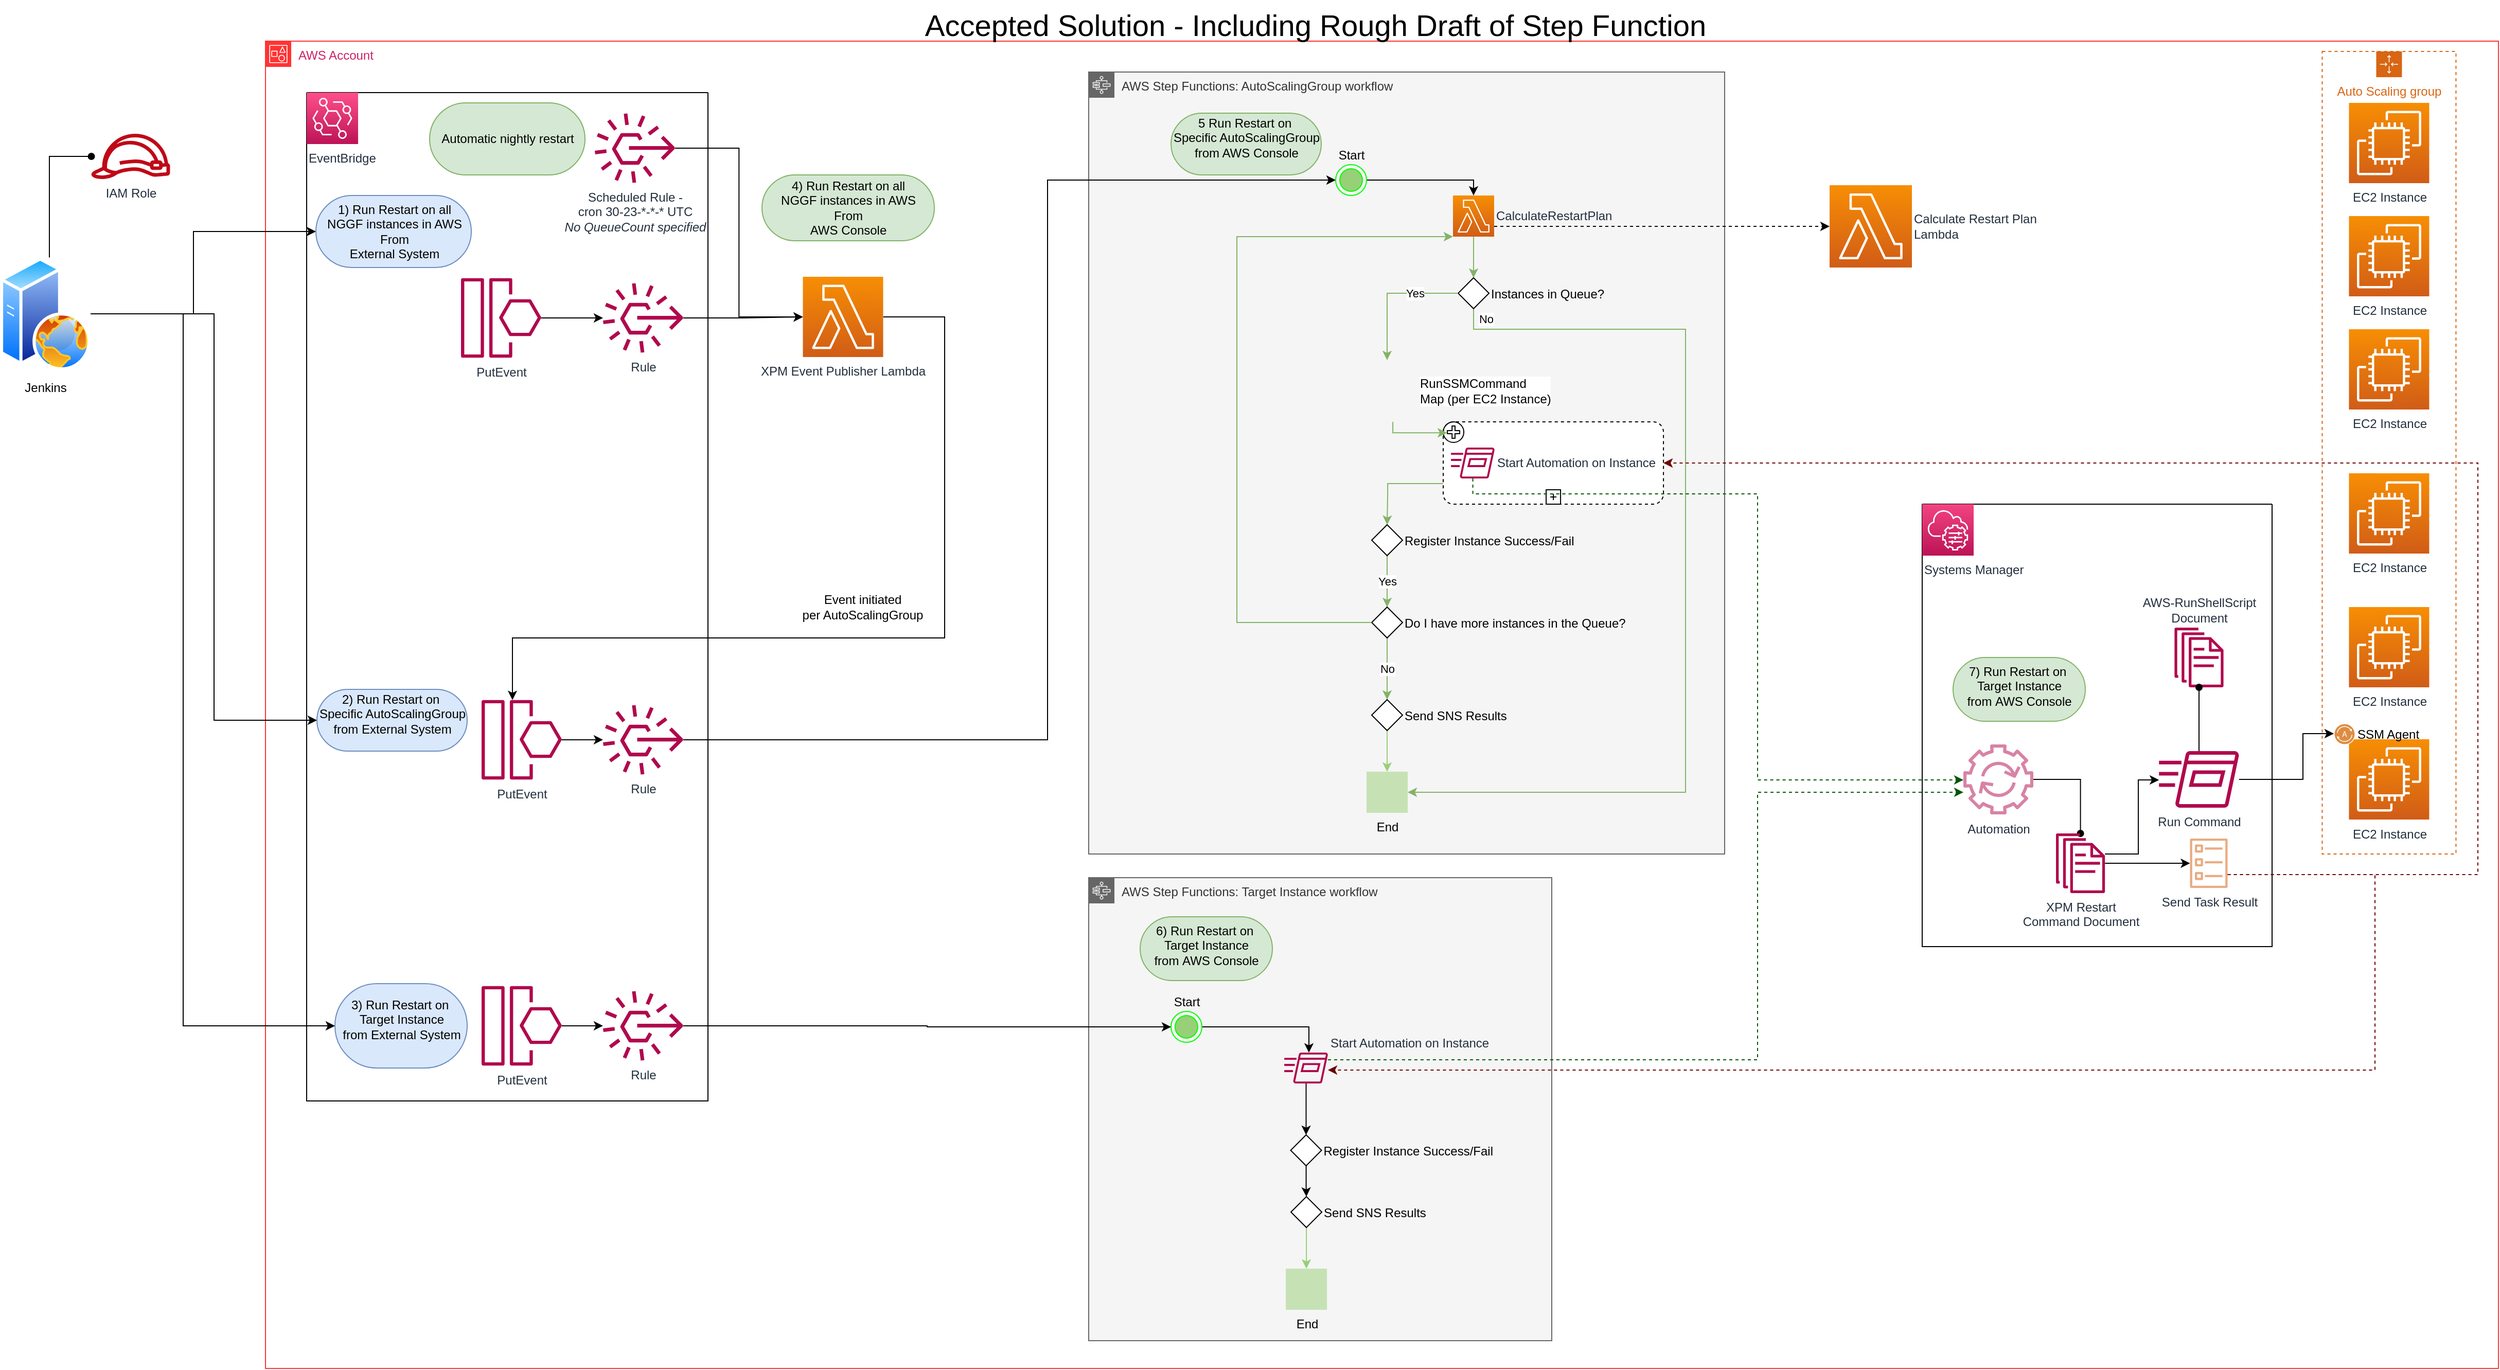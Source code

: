 <mxfile version="21.2.0" type="device" pages="4">
  <diagram id="iJ-Jv0obQQe6eE2J4Dh-" name="Solution">
    <mxGraphModel dx="3544" dy="-9" grid="1" gridSize="10" guides="1" tooltips="1" connect="1" arrows="1" fold="1" page="1" pageScale="1" pageWidth="850" pageHeight="1100" math="0" shadow="0">
      <root>
        <mxCell id="0" />
        <mxCell id="1" parent="0" />
        <mxCell id="bVb_GX9Cb-DCjAQpeH2n-222" value="AWS Account" style="points=[[0,0],[0.25,0],[0.5,0],[0.75,0],[1,0],[1,0.25],[1,0.5],[1,0.75],[1,1],[0.75,1],[0.5,1],[0.25,1],[0,1],[0,0.75],[0,0.5],[0,0.25]];outlineConnect=0;gradientColor=none;html=1;whiteSpace=wrap;fontSize=12;fontStyle=0;container=1;pointerEvents=0;collapsible=0;recursiveResize=0;shape=mxgraph.aws4.group;grIcon=mxgraph.aws4.group_account;strokeColor=#FF3333;fillColor=none;verticalAlign=top;align=left;spacingLeft=30;fontColor=#CD2264;dashed=0;labelPosition=center;verticalLabelPosition=middle;" parent="1" vertex="1">
          <mxGeometry x="-440" y="2120" width="2170" height="1290" as="geometry" />
        </mxCell>
        <mxCell id="bVb_GX9Cb-DCjAQpeH2n-265" value="" style="swimlane;startSize=0;" parent="bVb_GX9Cb-DCjAQpeH2n-222" vertex="1">
          <mxGeometry x="40" y="50" width="390" height="980" as="geometry" />
        </mxCell>
        <mxCell id="bVb_GX9Cb-DCjAQpeH2n-266" value="EventBridge" style="sketch=0;points=[[0,0,0],[0.25,0,0],[0.5,0,0],[0.75,0,0],[1,0,0],[0,1,0],[0.25,1,0],[0.5,1,0],[0.75,1,0],[1,1,0],[0,0.25,0],[0,0.5,0],[0,0.75,0],[1,0.25,0],[1,0.5,0],[1,0.75,0]];outlineConnect=0;fontColor=#232F3E;gradientColor=#FF4F8B;gradientDirection=north;fillColor=#BC1356;strokeColor=#ffffff;dashed=0;verticalLabelPosition=bottom;verticalAlign=top;align=left;html=1;fontSize=12;fontStyle=0;aspect=fixed;shape=mxgraph.aws4.resourceIcon;resIcon=mxgraph.aws4.eventbridge;" parent="bVb_GX9Cb-DCjAQpeH2n-265" vertex="1">
          <mxGeometry width="50" height="50" as="geometry" />
        </mxCell>
        <mxCell id="bVb_GX9Cb-DCjAQpeH2n-268" value="2) Run Restart on&amp;nbsp;&lt;br&gt;&lt;span style=&quot;text-indent: -0.25in; font-size: 9pt; font-family: Helvetica, sans-serif; background-image: initial; background-position: initial; background-size: initial; background-repeat: initial; background-attachment: initial; background-origin: initial; background-clip: initial;&quot;&gt;Specific&lt;/span&gt;&lt;span style=&quot;text-indent: -0.25in; font-size: 9pt; font-family: Helvetica, sans-serif;&quot;&gt; &lt;span style=&quot;background-image: initial; background-position: initial; background-size: initial; background-repeat: initial; background-attachment: initial; background-origin: initial; background-clip: initial;&quot;&gt;AutoScalingGroup&lt;/span&gt; &lt;br&gt;from External System&lt;/span&gt;&lt;p class=&quot;MsoListParagraph&quot;&gt;&lt;/p&gt;" style="html=1;dashed=0;whitespace=wrap;shape=mxgraph.dfd.start;fillColor=#dae8fc;strokeColor=#6c8ebf;" parent="bVb_GX9Cb-DCjAQpeH2n-265" vertex="1">
          <mxGeometry x="10" y="580" width="146" height="60" as="geometry" />
        </mxCell>
        <mxCell id="bVb_GX9Cb-DCjAQpeH2n-269" value="PutEvent" style="sketch=0;outlineConnect=0;fontColor=#232F3E;gradientColor=none;fillColor=#B0084D;strokeColor=none;dashed=0;verticalLabelPosition=bottom;verticalAlign=top;align=center;html=1;fontSize=12;fontStyle=0;aspect=fixed;pointerEvents=1;shape=mxgraph.aws4.event_resource;" parent="bVb_GX9Cb-DCjAQpeH2n-265" vertex="1">
          <mxGeometry x="170" y="868" width="78" height="78" as="geometry" />
        </mxCell>
        <mxCell id="bVb_GX9Cb-DCjAQpeH2n-270" value="Rule" style="sketch=0;outlineConnect=0;fontColor=#232F3E;gradientColor=none;fillColor=#B0084D;strokeColor=none;dashed=0;verticalLabelPosition=bottom;verticalAlign=top;align=center;html=1;fontSize=12;fontStyle=0;aspect=fixed;pointerEvents=1;shape=mxgraph.aws4.rule_3;" parent="bVb_GX9Cb-DCjAQpeH2n-265" vertex="1">
          <mxGeometry x="288" y="873" width="78" height="68" as="geometry" />
        </mxCell>
        <mxCell id="bVb_GX9Cb-DCjAQpeH2n-271" style="edgeStyle=orthogonalEdgeStyle;rounded=0;orthogonalLoop=1;jettySize=auto;html=1;" parent="bVb_GX9Cb-DCjAQpeH2n-265" source="bVb_GX9Cb-DCjAQpeH2n-269" target="bVb_GX9Cb-DCjAQpeH2n-270" edge="1">
          <mxGeometry relative="1" as="geometry">
            <mxPoint x="226" y="-220.947" as="targetPoint" />
          </mxGeometry>
        </mxCell>
        <mxCell id="bVb_GX9Cb-DCjAQpeH2n-272" value="3) Run Restart on&amp;nbsp;&lt;br&gt;&lt;div style=&quot;text-indent: 0px;&quot;&gt;&lt;span style=&quot;background: initial; font-size: 9pt; text-indent: -0.25in; font-family: Helvetica, sans-serif;&quot;&gt;Target&lt;/span&gt;&lt;span style=&quot;background-color: initial; font-size: 9pt; text-indent: -0.25in; font-family: Helvetica, sans-serif;&quot;&gt; &lt;span style=&quot;background-image: initial; background-position: initial; background-size: initial; background-repeat: initial; background-attachment: initial; background-origin: initial; background-clip: initial;&quot;&gt;Instance&lt;/span&gt;&lt;/span&gt;&lt;/div&gt;&lt;span style=&quot;text-indent: -0.25in; font-size: 9pt; font-family: Helvetica, sans-serif;&quot;&gt;&lt;span style=&quot;background-image: initial; background-position: initial; background-size: initial; background-repeat: initial; background-attachment: initial; background-origin: initial; background-clip: initial;&quot;&gt;from&amp;nbsp;&lt;/span&gt;&lt;/span&gt;&lt;span style=&quot;text-indent: -0.25in; background-image: initial; background-position: initial; background-size: initial; background-repeat: initial; background-attachment: initial; background-origin: initial; background-clip: initial;&quot;&gt;External System&lt;/span&gt;&lt;p class=&quot;MsoListParagraph&quot;&gt;&lt;/p&gt;" style="html=1;dashed=0;whitespace=wrap;shape=mxgraph.dfd.start;fillColor=#dae8fc;strokeColor=#6c8ebf;" parent="bVb_GX9Cb-DCjAQpeH2n-265" vertex="1">
          <mxGeometry x="27.5" y="866" width="128.5" height="82" as="geometry" />
        </mxCell>
        <mxCell id="lx2OKLv6R97FphPEtWig-1" value="PutEvent" style="sketch=0;outlineConnect=0;fontColor=#232F3E;gradientColor=none;fillColor=#B0084D;strokeColor=none;dashed=0;verticalLabelPosition=bottom;verticalAlign=top;align=center;html=1;fontSize=12;fontStyle=0;aspect=fixed;pointerEvents=1;shape=mxgraph.aws4.event_resource;" parent="bVb_GX9Cb-DCjAQpeH2n-265" vertex="1">
          <mxGeometry x="150" y="180" width="78" height="78" as="geometry" />
        </mxCell>
        <mxCell id="lx2OKLv6R97FphPEtWig-2" value="Rule" style="sketch=0;outlineConnect=0;fontColor=#232F3E;gradientColor=none;fillColor=#B0084D;strokeColor=none;dashed=0;verticalLabelPosition=bottom;verticalAlign=top;align=center;html=1;fontSize=12;fontStyle=0;aspect=fixed;pointerEvents=1;shape=mxgraph.aws4.rule_3;" parent="bVb_GX9Cb-DCjAQpeH2n-265" vertex="1">
          <mxGeometry x="288" y="185" width="78" height="68" as="geometry" />
        </mxCell>
        <mxCell id="lx2OKLv6R97FphPEtWig-3" style="edgeStyle=orthogonalEdgeStyle;rounded=0;orthogonalLoop=1;jettySize=auto;html=1;" parent="bVb_GX9Cb-DCjAQpeH2n-265" source="lx2OKLv6R97FphPEtWig-1" target="lx2OKLv6R97FphPEtWig-2" edge="1">
          <mxGeometry relative="1" as="geometry">
            <mxPoint x="540" y="-3076.947" as="targetPoint" />
          </mxGeometry>
        </mxCell>
        <mxCell id="lx2OKLv6R97FphPEtWig-5" value="1) Run Restart on all &lt;br&gt;NGGF instances in AWS&lt;br&gt;From &lt;br&gt;External System" style="html=1;dashed=0;whitespace=wrap;shape=mxgraph.dfd.start;fillColor=#dae8fc;strokeColor=#6c8ebf;" parent="bVb_GX9Cb-DCjAQpeH2n-265" vertex="1">
          <mxGeometry x="9" y="100" width="151" height="70" as="geometry" />
        </mxCell>
        <mxCell id="h5zs_l_qzaKgr9LBYWd5-7" value="Rule" style="sketch=0;outlineConnect=0;fontColor=#232F3E;gradientColor=none;fillColor=#B0084D;strokeColor=none;dashed=0;verticalLabelPosition=bottom;verticalAlign=top;align=center;html=1;fontSize=12;fontStyle=0;aspect=fixed;pointerEvents=1;shape=mxgraph.aws4.rule_3;" parent="bVb_GX9Cb-DCjAQpeH2n-265" vertex="1">
          <mxGeometry x="288" y="595" width="78" height="68" as="geometry" />
        </mxCell>
        <mxCell id="h5zs_l_qzaKgr9LBYWd5-9" style="edgeStyle=orthogonalEdgeStyle;rounded=0;orthogonalLoop=1;jettySize=auto;html=1;strokeColor=#000000;" parent="bVb_GX9Cb-DCjAQpeH2n-265" source="h5zs_l_qzaKgr9LBYWd5-8" target="h5zs_l_qzaKgr9LBYWd5-7" edge="1">
          <mxGeometry relative="1" as="geometry" />
        </mxCell>
        <mxCell id="h5zs_l_qzaKgr9LBYWd5-8" value="PutEvent" style="sketch=0;outlineConnect=0;fontColor=#232F3E;gradientColor=none;fillColor=#B0084D;strokeColor=none;dashed=0;verticalLabelPosition=bottom;verticalAlign=top;align=center;html=1;fontSize=12;fontStyle=0;aspect=fixed;pointerEvents=1;shape=mxgraph.aws4.event_resource;" parent="bVb_GX9Cb-DCjAQpeH2n-265" vertex="1">
          <mxGeometry x="170" y="590" width="78" height="78" as="geometry" />
        </mxCell>
        <mxCell id="_r_du1Pjrx4MeRMLDfDj-1" value="Scheduled Rule -&lt;br&gt;cron 30-23-*-*-* UTC&lt;br&gt;&lt;i&gt;No QueueCount specified&lt;/i&gt;" style="sketch=0;outlineConnect=0;fontColor=#232F3E;gradientColor=none;fillColor=#B0084D;strokeColor=none;dashed=0;verticalLabelPosition=bottom;verticalAlign=top;align=center;html=1;fontSize=12;fontStyle=0;aspect=fixed;pointerEvents=1;shape=mxgraph.aws4.rule_3;" vertex="1" parent="bVb_GX9Cb-DCjAQpeH2n-265">
          <mxGeometry x="280" y="20" width="78" height="68" as="geometry" />
        </mxCell>
        <mxCell id="r4MoaLolbybNLn0EO4_f-1" value="Automatic nightly restart" style="html=1;dashed=0;whitespace=wrap;shape=mxgraph.dfd.start;fillColor=#d5e8d4;strokeColor=#82b366;" vertex="1" parent="bVb_GX9Cb-DCjAQpeH2n-265">
          <mxGeometry x="119.5" y="10" width="151" height="70" as="geometry" />
        </mxCell>
        <mxCell id="bVb_GX9Cb-DCjAQpeH2n-223" value="AWS Step Functions: AutoScalingGroup&amp;nbsp;workflow" style="points=[[0,0],[0.25,0],[0.5,0],[0.75,0],[1,0],[1,0.25],[1,0.5],[1,0.75],[1,1],[0.75,1],[0.5,1],[0.25,1],[0,1],[0,0.75],[0,0.5],[0,0.25]];outlineConnect=0;html=1;whiteSpace=wrap;fontSize=12;fontStyle=0;container=1;pointerEvents=0;collapsible=0;recursiveResize=0;shape=mxgraph.aws4.group;grIcon=mxgraph.aws4.group_aws_step_functions_workflow;strokeColor=#666666;fillColor=#f5f5f5;verticalAlign=top;align=left;spacingLeft=30;fontColor=#333333;dashed=0;" parent="bVb_GX9Cb-DCjAQpeH2n-222" vertex="1">
          <mxGeometry x="800" y="30" width="618" height="760" as="geometry" />
        </mxCell>
        <mxCell id="bVb_GX9Cb-DCjAQpeH2n-225" value="" style="points=[[0.25,0,0],[0.5,0,0],[0.75,0,0],[1,0.25,0],[1,0.5,0],[1,0.75,0],[0.75,1,0],[0.5,1,0],[0.25,1,0],[0,0.75,0],[0,0.5,0],[0,0.25,0]];shape=mxgraph.bpmn.task;whiteSpace=wrap;rectStyle=rounded;size=10;taskMarker=abstract;bpmnShapeType=subprocess;isLoopSub=1;outline=eventInt;symbol=parallelMultiple;fontColor=#000000;" parent="bVb_GX9Cb-DCjAQpeH2n-223" vertex="1">
          <mxGeometry x="344.54" y="340" width="214" height="80" as="geometry" />
        </mxCell>
        <mxCell id="bVb_GX9Cb-DCjAQpeH2n-226" style="edgeStyle=orthogonalEdgeStyle;rounded=0;orthogonalLoop=1;jettySize=auto;html=1;entryX=0.5;entryY=0;entryDx=0;entryDy=0;fillColor=#d5e8d4;strokeColor=#82b366;exitX=0.5;exitY=1;exitDx=0;exitDy=0;exitPerimeter=0;" parent="bVb_GX9Cb-DCjAQpeH2n-223" source="bVb_GX9Cb-DCjAQpeH2n-280" target="bVb_GX9Cb-DCjAQpeH2n-229" edge="1">
          <mxGeometry relative="1" as="geometry">
            <mxPoint x="374" y="161" as="sourcePoint" />
          </mxGeometry>
        </mxCell>
        <mxCell id="bVb_GX9Cb-DCjAQpeH2n-228" value="No" style="edgeStyle=orthogonalEdgeStyle;rounded=0;orthogonalLoop=1;jettySize=auto;html=1;fillColor=#d5e8d4;strokeColor=#82b366;entryX=1;entryY=0.5;entryDx=0;entryDy=0;" parent="bVb_GX9Cb-DCjAQpeH2n-223" source="bVb_GX9Cb-DCjAQpeH2n-229" target="bVb_GX9Cb-DCjAQpeH2n-241" edge="1">
          <mxGeometry x="-0.932" y="10" relative="1" as="geometry">
            <Array as="points">
              <mxPoint x="374" y="250" />
              <mxPoint x="580" y="250" />
              <mxPoint x="580" y="700" />
            </Array>
            <mxPoint as="offset" />
          </mxGeometry>
        </mxCell>
        <mxCell id="bVb_GX9Cb-DCjAQpeH2n-229" value="Instances in Queue?" style="rhombus;verticalAlign=middle;labelPosition=right;verticalLabelPosition=middle;align=left;" parent="bVb_GX9Cb-DCjAQpeH2n-223" vertex="1">
          <mxGeometry x="359" y="200" width="30" height="30" as="geometry" />
        </mxCell>
        <mxCell id="bVb_GX9Cb-DCjAQpeH2n-234" style="edgeStyle=orthogonalEdgeStyle;rounded=0;orthogonalLoop=1;jettySize=auto;html=1;entryX=0.5;entryY=0;entryDx=0;entryDy=0;fillColor=#d5e8d4;strokeColor=#82b366;exitX=0;exitY=0.75;exitDx=0;exitDy=0;exitPerimeter=0;" parent="bVb_GX9Cb-DCjAQpeH2n-223" source="bVb_GX9Cb-DCjAQpeH2n-225" target="bVb_GX9Cb-DCjAQpeH2n-238" edge="1">
          <mxGeometry relative="1" as="geometry">
            <Array as="points">
              <mxPoint x="290.54" y="400" />
              <mxPoint x="290.54" y="410" />
            </Array>
          </mxGeometry>
        </mxCell>
        <mxCell id="bVb_GX9Cb-DCjAQpeH2n-235" value="Start Automation on Instance" style="sketch=0;outlineConnect=0;fontColor=#232F3E;gradientColor=none;fillColor=#B0084D;strokeColor=none;dashed=0;verticalLabelPosition=middle;verticalAlign=middle;align=left;html=1;fontSize=12;fontStyle=0;aspect=fixed;pointerEvents=1;shape=mxgraph.aws4.run_command;labelPosition=right;" parent="bVb_GX9Cb-DCjAQpeH2n-223" vertex="1">
          <mxGeometry x="351.99" y="365" width="42.55" height="30" as="geometry" />
        </mxCell>
        <mxCell id="bVb_GX9Cb-DCjAQpeH2n-237" value="Yes" style="edgeStyle=orthogonalEdgeStyle;rounded=0;orthogonalLoop=1;jettySize=auto;html=1;entryX=0.5;entryY=0;entryDx=0;entryDy=0;fillColor=#d5e8d4;strokeColor=#82b366;" parent="bVb_GX9Cb-DCjAQpeH2n-223" source="bVb_GX9Cb-DCjAQpeH2n-238" target="bVb_GX9Cb-DCjAQpeH2n-240" edge="1">
          <mxGeometry relative="1" as="geometry" />
        </mxCell>
        <mxCell id="bVb_GX9Cb-DCjAQpeH2n-238" value="Register Instance Success/Fail" style="rhombus;verticalAlign=middle;labelPosition=right;verticalLabelPosition=middle;align=left;" parent="bVb_GX9Cb-DCjAQpeH2n-223" vertex="1">
          <mxGeometry x="275.0" y="440" width="30" height="30" as="geometry" />
        </mxCell>
        <mxCell id="bVb_GX9Cb-DCjAQpeH2n-239" value="No" style="edgeStyle=orthogonalEdgeStyle;rounded=0;orthogonalLoop=1;jettySize=auto;html=1;entryX=0.5;entryY=0;entryDx=0;entryDy=0;fontColor=#000000;fillColor=#d5e8d4;strokeColor=#82b366;" parent="bVb_GX9Cb-DCjAQpeH2n-223" source="bVb_GX9Cb-DCjAQpeH2n-240" target="h5zs_l_qzaKgr9LBYWd5-3" edge="1">
          <mxGeometry relative="1" as="geometry">
            <mxPoint x="303.73" y="700.0" as="targetPoint" />
          </mxGeometry>
        </mxCell>
        <mxCell id="bVb_GX9Cb-DCjAQpeH2n-240" value="Do I have more instances in the Queue?" style="rhombus;verticalAlign=middle;labelPosition=right;verticalLabelPosition=middle;align=left;" parent="bVb_GX9Cb-DCjAQpeH2n-223" vertex="1">
          <mxGeometry x="275" y="520" width="30" height="30" as="geometry" />
        </mxCell>
        <mxCell id="bVb_GX9Cb-DCjAQpeH2n-241" value="&lt;font&gt;End&lt;/font&gt;" style="shape=image;html=1;verticalAlign=top;verticalLabelPosition=bottom;labelBackgroundColor=none;imageAspect=0;aspect=fixed;image=https://cdn0.iconfinder.com/data/icons/iconsweets2/40/finish_flag.png;fontColor=#000000;imageBackground=#97D077;opacity=50;" parent="bVb_GX9Cb-DCjAQpeH2n-223" vertex="1">
          <mxGeometry x="270" y="680" width="40" height="40" as="geometry" />
        </mxCell>
        <mxCell id="bVb_GX9Cb-DCjAQpeH2n-244" style="edgeStyle=orthogonalEdgeStyle;rounded=0;orthogonalLoop=1;jettySize=auto;html=1;entryX=0;entryY=1;entryDx=0;entryDy=0;entryPerimeter=0;strokeColor=#82b366;fontColor=#000000;fillColor=#d5e8d4;exitX=0;exitY=0.5;exitDx=0;exitDy=0;" parent="bVb_GX9Cb-DCjAQpeH2n-223" source="bVb_GX9Cb-DCjAQpeH2n-240" target="bVb_GX9Cb-DCjAQpeH2n-280" edge="1">
          <mxGeometry relative="1" as="geometry">
            <Array as="points">
              <mxPoint x="144" y="535" />
              <mxPoint x="144" y="160" />
            </Array>
            <mxPoint x="143.947" y="512" as="sourcePoint" />
          </mxGeometry>
        </mxCell>
        <mxCell id="bVb_GX9Cb-DCjAQpeH2n-249" style="edgeStyle=orthogonalEdgeStyle;rounded=0;orthogonalLoop=1;jettySize=auto;html=1;fillColor=#d5e8d4;strokeColor=#82b366;entryX=0.5;entryY=0;entryDx=0;entryDy=0;exitX=0;exitY=0.5;exitDx=0;exitDy=0;" parent="bVb_GX9Cb-DCjAQpeH2n-223" source="bVb_GX9Cb-DCjAQpeH2n-229" target="bVb_GX9Cb-DCjAQpeH2n-254" edge="1">
          <mxGeometry relative="1" as="geometry">
            <Array as="points" />
            <mxPoint x="304.46" y="410" as="targetPoint" />
            <mxPoint x="290" y="290" as="sourcePoint" />
          </mxGeometry>
        </mxCell>
        <mxCell id="bVb_GX9Cb-DCjAQpeH2n-250" value="Yes" style="edgeLabel;html=1;align=center;verticalAlign=middle;resizable=0;points=[];fontColor=#000000;" parent="bVb_GX9Cb-DCjAQpeH2n-249" vertex="1" connectable="0">
          <mxGeometry x="-0.364" relative="1" as="geometry">
            <mxPoint as="offset" />
          </mxGeometry>
        </mxCell>
        <mxCell id="bVb_GX9Cb-DCjAQpeH2n-253" style="edgeStyle=orthogonalEdgeStyle;rounded=0;orthogonalLoop=1;jettySize=auto;html=1;entryX=0.017;entryY=0.133;entryDx=0;entryDy=0;entryPerimeter=0;strokeColor=#82b366;fontColor=#000000;fillColor=#d5e8d4;" parent="bVb_GX9Cb-DCjAQpeH2n-223" source="bVb_GX9Cb-DCjAQpeH2n-254" target="bVb_GX9Cb-DCjAQpeH2n-225" edge="1">
          <mxGeometry relative="1" as="geometry">
            <Array as="points">
              <mxPoint x="295.54" y="351" />
            </Array>
          </mxGeometry>
        </mxCell>
        <mxCell id="bVb_GX9Cb-DCjAQpeH2n-254" value="RunSSMCommand&lt;br&gt;Map (per EC2 Instance)" style="shape=image;html=1;verticalAlign=middle;verticalLabelPosition=middle;labelBackgroundColor=#ffffff;imageAspect=0;aspect=fixed;image=https://cdn4.iconfinder.com/data/icons/ionicons/512/icon-map-128.png;fontColor=#000000;labelPosition=right;align=left;" parent="bVb_GX9Cb-DCjAQpeH2n-223" vertex="1">
          <mxGeometry x="260" y="280" width="60" height="60" as="geometry" />
        </mxCell>
        <mxCell id="bVb_GX9Cb-DCjAQpeH2n-280" value="CalculateRestartPlan" style="sketch=0;points=[[0,0,0],[0.25,0,0],[0.5,0,0],[0.75,0,0],[1,0,0],[0,1,0],[0.25,1,0],[0.5,1,0],[0.75,1,0],[1,1,0],[0,0.25,0],[0,0.5,0],[0,0.75,0],[1,0.25,0],[1,0.5,0],[1,0.75,0]];outlineConnect=0;fontColor=#232F3E;gradientColor=#F78E04;gradientDirection=north;fillColor=#D05C17;strokeColor=#ffffff;dashed=0;verticalLabelPosition=middle;verticalAlign=middle;align=left;html=1;fontSize=12;fontStyle=0;aspect=fixed;shape=mxgraph.aws4.resourceIcon;resIcon=mxgraph.aws4.lambda;labelPosition=right;" parent="bVb_GX9Cb-DCjAQpeH2n-223" vertex="1">
          <mxGeometry x="354" y="120" width="40" height="40" as="geometry" />
        </mxCell>
        <mxCell id="h5zs_l_qzaKgr9LBYWd5-5" style="edgeStyle=orthogonalEdgeStyle;rounded=0;orthogonalLoop=1;jettySize=auto;html=1;strokeColor=#97D077;" parent="bVb_GX9Cb-DCjAQpeH2n-223" source="h5zs_l_qzaKgr9LBYWd5-3" target="bVb_GX9Cb-DCjAQpeH2n-241" edge="1">
          <mxGeometry relative="1" as="geometry" />
        </mxCell>
        <mxCell id="h5zs_l_qzaKgr9LBYWd5-3" value="Send SNS Results" style="rhombus;verticalAlign=middle;labelPosition=right;verticalLabelPosition=middle;align=left;" parent="bVb_GX9Cb-DCjAQpeH2n-223" vertex="1">
          <mxGeometry x="275.0" y="610" width="30" height="30" as="geometry" />
        </mxCell>
        <mxCell id="dOTERbZoWUy5YyVQ7KNz-4" style="edgeStyle=orthogonalEdgeStyle;rounded=0;orthogonalLoop=1;jettySize=auto;html=1;" parent="bVb_GX9Cb-DCjAQpeH2n-223" source="dOTERbZoWUy5YyVQ7KNz-2" target="bVb_GX9Cb-DCjAQpeH2n-280" edge="1">
          <mxGeometry relative="1" as="geometry">
            <Array as="points">
              <mxPoint x="374" y="105" />
            </Array>
          </mxGeometry>
        </mxCell>
        <mxCell id="dOTERbZoWUy5YyVQ7KNz-2" value="Start" style="ellipse;html=1;shape=endState;fillColor=#97D077;strokeColor=#00ff00;color=#00ff00;labelPosition=center;verticalLabelPosition=top;align=center;verticalAlign=bottom;" parent="bVb_GX9Cb-DCjAQpeH2n-223" vertex="1">
          <mxGeometry x="240" y="90" width="30" height="30" as="geometry" />
        </mxCell>
        <mxCell id="g7KUOkAP7T1-D5GJ6F_d-1" value="5 Run Restart on&amp;nbsp;&lt;br&gt;&lt;span style=&quot;text-indent: -0.25in; font-size: 9pt; font-family: Helvetica, sans-serif; background-image: initial; background-position: initial; background-size: initial; background-repeat: initial; background-attachment: initial; background-origin: initial; background-clip: initial;&quot;&gt;Specific&lt;/span&gt;&lt;span style=&quot;text-indent: -0.25in; font-size: 9pt; font-family: Helvetica, sans-serif;&quot;&gt; &lt;span style=&quot;background-image: initial; background-position: initial; background-size: initial; background-repeat: initial; background-attachment: initial; background-origin: initial; background-clip: initial;&quot;&gt;AutoScalingGroup&lt;/span&gt; &lt;br&gt;from AWS Console&lt;/span&gt;&lt;p class=&quot;MsoListParagraph&quot;&gt;&lt;/p&gt;" style="html=1;dashed=0;whitespace=wrap;shape=mxgraph.dfd.start;fillColor=#d5e8d4;strokeColor=#82b366;" parent="bVb_GX9Cb-DCjAQpeH2n-223" vertex="1">
          <mxGeometry x="80" y="40" width="146" height="60" as="geometry" />
        </mxCell>
        <mxCell id="bVb_GX9Cb-DCjAQpeH2n-256" style="edgeStyle=orthogonalEdgeStyle;rounded=0;orthogonalLoop=1;jettySize=auto;html=1;fontColor=#000000;strokeColor=#005700;dashed=1;fillColor=#008a00;" parent="bVb_GX9Cb-DCjAQpeH2n-222" source="bVb_GX9Cb-DCjAQpeH2n-235" target="g7KUOkAP7T1-D5GJ6F_d-3" edge="1">
          <mxGeometry relative="1" as="geometry">
            <mxPoint x="1512" y="358" as="targetPoint" />
            <Array as="points">
              <mxPoint x="1173" y="440" />
              <mxPoint x="1450" y="440" />
              <mxPoint x="1450" y="718" />
            </Array>
          </mxGeometry>
        </mxCell>
        <mxCell id="bVb_GX9Cb-DCjAQpeH2n-258" value="" style="swimlane;startSize=0;" parent="bVb_GX9Cb-DCjAQpeH2n-222" vertex="1">
          <mxGeometry x="1610" y="450" width="340" height="430" as="geometry" />
        </mxCell>
        <mxCell id="bVb_GX9Cb-DCjAQpeH2n-259" value="Systems Manager" style="sketch=0;points=[[0,0,0],[0.25,0,0],[0.5,0,0],[0.75,0,0],[1,0,0],[0,1,0],[0.25,1,0],[0.5,1,0],[0.75,1,0],[1,1,0],[0,0.25,0],[0,0.5,0],[0,0.75,0],[1,0.25,0],[1,0.5,0],[1,0.75,0]];points=[[0,0,0],[0.25,0,0],[0.5,0,0],[0.75,0,0],[1,0,0],[0,1,0],[0.25,1,0],[0.5,1,0],[0.75,1,0],[1,1,0],[0,0.25,0],[0,0.5,0],[0,0.75,0],[1,0.25,0],[1,0.5,0],[1,0.75,0]];outlineConnect=0;fontColor=#232F3E;gradientColor=#F34482;gradientDirection=north;fillColor=#BC1356;strokeColor=#ffffff;dashed=0;verticalLabelPosition=bottom;verticalAlign=top;align=left;html=1;fontSize=12;fontStyle=0;aspect=fixed;shape=mxgraph.aws4.resourceIcon;resIcon=mxgraph.aws4.systems_manager;" parent="bVb_GX9Cb-DCjAQpeH2n-258" vertex="1">
          <mxGeometry width="50" height="50" as="geometry" />
        </mxCell>
        <mxCell id="bVb_GX9Cb-DCjAQpeH2n-260" style="edgeStyle=orthogonalEdgeStyle;rounded=0;orthogonalLoop=1;jettySize=auto;html=1;endArrow=oval;endFill=1;" parent="bVb_GX9Cb-DCjAQpeH2n-258" source="g7KUOkAP7T1-D5GJ6F_d-3" target="bVb_GX9Cb-DCjAQpeH2n-262" edge="1">
          <mxGeometry relative="1" as="geometry" />
        </mxCell>
        <mxCell id="bVb_GX9Cb-DCjAQpeH2n-261" value="Run Command" style="sketch=0;outlineConnect=0;fontColor=#232F3E;gradientColor=none;fillColor=#B0084D;strokeColor=none;dashed=0;verticalLabelPosition=bottom;verticalAlign=top;align=center;html=1;fontSize=12;fontStyle=0;aspect=fixed;pointerEvents=1;shape=mxgraph.aws4.run_command;" parent="bVb_GX9Cb-DCjAQpeH2n-258" vertex="1">
          <mxGeometry x="230" y="240" width="78" height="55" as="geometry" />
        </mxCell>
        <mxCell id="g7KUOkAP7T1-D5GJ6F_d-7" style="edgeStyle=orthogonalEdgeStyle;rounded=0;orthogonalLoop=1;jettySize=auto;html=1;fontColor=#000000;" parent="bVb_GX9Cb-DCjAQpeH2n-258" source="bVb_GX9Cb-DCjAQpeH2n-262" target="g7KUOkAP7T1-D5GJ6F_d-6" edge="1">
          <mxGeometry relative="1" as="geometry" />
        </mxCell>
        <mxCell id="bVb_GX9Cb-DCjAQpeH2n-262" value="XPM Restart&lt;br&gt;Command Document" style="sketch=0;outlineConnect=0;fontColor=#232F3E;gradientColor=none;fillColor=#B0084D;strokeColor=none;dashed=0;verticalLabelPosition=bottom;verticalAlign=top;align=center;html=1;fontSize=12;fontStyle=0;aspect=fixed;pointerEvents=1;shape=mxgraph.aws4.documents;" parent="bVb_GX9Cb-DCjAQpeH2n-258" vertex="1">
          <mxGeometry x="130" y="320" width="47.59" height="58" as="geometry" />
        </mxCell>
        <mxCell id="g7KUOkAP7T1-D5GJ6F_d-4" style="edgeStyle=orthogonalEdgeStyle;rounded=0;orthogonalLoop=1;jettySize=auto;html=1;fontColor=#000000;" parent="bVb_GX9Cb-DCjAQpeH2n-258" source="bVb_GX9Cb-DCjAQpeH2n-262" target="bVb_GX9Cb-DCjAQpeH2n-261" edge="1">
          <mxGeometry relative="1" as="geometry">
            <Array as="points">
              <mxPoint x="210" y="340" />
              <mxPoint x="210" y="268" />
            </Array>
          </mxGeometry>
        </mxCell>
        <mxCell id="g7KUOkAP7T1-D5GJ6F_d-3" value="Automation" style="sketch=0;outlineConnect=0;fontColor=#232F3E;gradientColor=none;fillColor=#B0084D;strokeColor=none;dashed=0;verticalLabelPosition=bottom;verticalAlign=top;align=center;html=1;fontSize=12;fontStyle=0;aspect=fixed;pointerEvents=1;shape=mxgraph.aws4.automation;labelBackgroundColor=none;opacity=50;" parent="bVb_GX9Cb-DCjAQpeH2n-258" vertex="1">
          <mxGeometry x="40" y="233.5" width="68" height="68" as="geometry" />
        </mxCell>
        <mxCell id="g7KUOkAP7T1-D5GJ6F_d-6" value="Send Task Result" style="sketch=0;outlineConnect=0;fontColor=#232F3E;gradientColor=none;fillColor=#D45B07;strokeColor=none;dashed=0;verticalLabelPosition=bottom;verticalAlign=top;align=center;html=1;fontSize=12;fontStyle=0;aspect=fixed;pointerEvents=1;shape=mxgraph.aws4.ecs_task;labelBackgroundColor=none;opacity=50;" parent="bVb_GX9Cb-DCjAQpeH2n-258" vertex="1">
          <mxGeometry x="260" y="325" width="37" height="48" as="geometry" />
        </mxCell>
        <mxCell id="HJJGa-DDDwBRSVGhN3R0-1" value="7) Run Restart on&amp;nbsp;&lt;br&gt;&lt;div style=&quot;text-indent: 0px;&quot;&gt;&lt;span style=&quot;background: initial; font-size: 9pt; text-indent: -0.25in; font-family: Helvetica, sans-serif;&quot;&gt;Target&lt;/span&gt;&lt;span style=&quot;background-color: initial; font-size: 9pt; text-indent: -0.25in; font-family: Helvetica, sans-serif;&quot;&gt; &lt;span style=&quot;background-image: initial; background-position: initial; background-size: initial; background-repeat: initial; background-attachment: initial; background-origin: initial; background-clip: initial;&quot;&gt;Instance&lt;/span&gt;&lt;/span&gt;&lt;/div&gt;&lt;span style=&quot;text-indent: -0.25in; font-size: 9pt; font-family: Helvetica, sans-serif;&quot;&gt;&lt;span style=&quot;background-image: initial; background-position: initial; background-size: initial; background-repeat: initial; background-attachment: initial; background-origin: initial; background-clip: initial;&quot;&gt;from&amp;nbsp;&lt;/span&gt;&lt;/span&gt;&lt;span style=&quot;text-indent: -0.25in; background-image: initial; background-position: initial; background-size: initial; background-repeat: initial; background-attachment: initial; background-origin: initial; background-clip: initial;&quot;&gt;AWS Console&lt;/span&gt;&lt;p class=&quot;MsoListParagraph&quot;&gt;&lt;/p&gt;" style="html=1;dashed=0;whitespace=wrap;shape=mxgraph.dfd.start;fillColor=#d5e8d4;strokeColor=#82b366;verticalAlign=top;" vertex="1" parent="bVb_GX9Cb-DCjAQpeH2n-258">
          <mxGeometry x="30" y="149" width="128.5" height="62" as="geometry" />
        </mxCell>
        <mxCell id="bVb_GX9Cb-DCjAQpeH2n-273" style="edgeStyle=orthogonalEdgeStyle;rounded=0;orthogonalLoop=1;jettySize=auto;html=1;strokeColor=#000000;fontColor=#000000;exitX=1;exitY=0.5;exitDx=0;exitDy=0;exitPerimeter=0;" parent="bVb_GX9Cb-DCjAQpeH2n-222" source="bVb_GX9Cb-DCjAQpeH2n-275" target="h5zs_l_qzaKgr9LBYWd5-8" edge="1">
          <mxGeometry relative="1" as="geometry">
            <mxPoint x="648" y="314" as="sourcePoint" />
            <mxPoint x="1147" y="76" as="targetPoint" />
            <Array as="points">
              <mxPoint x="660" y="268" />
              <mxPoint x="660" y="580" />
              <mxPoint x="240" y="580" />
            </Array>
          </mxGeometry>
        </mxCell>
        <mxCell id="bVb_GX9Cb-DCjAQpeH2n-275" value="XPM Event Publisher Lambda" style="sketch=0;points=[[0,0,0],[0.25,0,0],[0.5,0,0],[0.75,0,0],[1,0,0],[0,1,0],[0.25,1,0],[0.5,1,0],[0.75,1,0],[1,1,0],[0,0.25,0],[0,0.5,0],[0,0.75,0],[1,0.25,0],[1,0.5,0],[1,0.75,0]];outlineConnect=0;fontColor=#232F3E;gradientColor=#F78E04;gradientDirection=north;fillColor=#D05C17;strokeColor=#ffffff;dashed=0;verticalLabelPosition=bottom;verticalAlign=top;align=center;html=1;fontSize=12;fontStyle=0;aspect=fixed;shape=mxgraph.aws4.resourceIcon;resIcon=mxgraph.aws4.lambda;" parent="bVb_GX9Cb-DCjAQpeH2n-222" vertex="1">
          <mxGeometry x="522.25" y="229" width="78" height="78" as="geometry" />
        </mxCell>
        <mxCell id="bVb_GX9Cb-DCjAQpeH2n-277" value="4) Run Restart on all&lt;br style=&quot;border-color: var(--border-color);&quot;&gt;NGGF instances in AWS&lt;br style=&quot;border-color: var(--border-color);&quot;&gt;From&lt;br style=&quot;border-color: var(--border-color);&quot;&gt;AWS Console" style="html=1;dashed=0;whitespace=wrap;shape=mxgraph.dfd.start;fillColor=#d5e8d4;strokeColor=#82b366;" parent="bVb_GX9Cb-DCjAQpeH2n-222" vertex="1">
          <mxGeometry x="482.5" y="130" width="167.5" height="64" as="geometry" />
        </mxCell>
        <mxCell id="bVb_GX9Cb-DCjAQpeH2n-349" value="Calculate Restart Plan&lt;br&gt;Lambda" style="sketch=0;points=[[0,0,0],[0.25,0,0],[0.5,0,0],[0.75,0,0],[1,0,0],[0,1,0],[0.25,1,0],[0.5,1,0],[0.75,1,0],[1,1,0],[0,0.25,0],[0,0.5,0],[0,0.75,0],[1,0.25,0],[1,0.5,0],[1,0.75,0]];outlineConnect=0;fontColor=#232F3E;gradientColor=#F78E04;gradientDirection=north;fillColor=#D05C17;strokeColor=#ffffff;dashed=0;verticalLabelPosition=middle;verticalAlign=middle;align=left;html=1;fontSize=12;fontStyle=0;aspect=fixed;shape=mxgraph.aws4.resourceIcon;resIcon=mxgraph.aws4.lambda;labelPosition=right;" parent="bVb_GX9Cb-DCjAQpeH2n-222" vertex="1">
          <mxGeometry x="1520" y="140" width="80" height="80" as="geometry" />
        </mxCell>
        <mxCell id="bVb_GX9Cb-DCjAQpeH2n-350" style="edgeStyle=orthogonalEdgeStyle;rounded=0;orthogonalLoop=1;jettySize=auto;html=1;dashed=1;strokeColor=#000000;fontSize=20;fontColor=#000000;" parent="bVb_GX9Cb-DCjAQpeH2n-222" source="bVb_GX9Cb-DCjAQpeH2n-280" target="bVb_GX9Cb-DCjAQpeH2n-349" edge="1">
          <mxGeometry relative="1" as="geometry">
            <Array as="points">
              <mxPoint x="1370" y="180" />
              <mxPoint x="1370" y="180" />
            </Array>
          </mxGeometry>
        </mxCell>
        <mxCell id="qxKK6ZjHvPnJAsw9MCfN-1" value="EC2 Instance" style="sketch=0;points=[[0,0,0],[0.25,0,0],[0.5,0,0],[0.75,0,0],[1,0,0],[0,1,0],[0.25,1,0],[0.5,1,0],[0.75,1,0],[1,1,0],[0,0.25,0],[0,0.5,0],[0,0.75,0],[1,0.25,0],[1,0.5,0],[1,0.75,0]];outlineConnect=0;fontColor=#232F3E;gradientColor=#F78E04;gradientDirection=north;fillColor=#D05C17;strokeColor=#ffffff;dashed=0;verticalLabelPosition=bottom;verticalAlign=top;align=center;html=1;fontSize=12;fontStyle=0;aspect=fixed;shape=mxgraph.aws4.resourceIcon;resIcon=mxgraph.aws4.ec2;" parent="bVb_GX9Cb-DCjAQpeH2n-222" vertex="1">
          <mxGeometry x="2024.72" y="678.5" width="78" height="78" as="geometry" />
        </mxCell>
        <mxCell id="h5zs_l_qzaKgr9LBYWd5-10" style="edgeStyle=orthogonalEdgeStyle;rounded=0;orthogonalLoop=1;jettySize=auto;html=1;strokeColor=#000000;entryX=0;entryY=0.5;entryDx=0;entryDy=0;" parent="bVb_GX9Cb-DCjAQpeH2n-222" source="h5zs_l_qzaKgr9LBYWd5-7" target="dOTERbZoWUy5YyVQ7KNz-2" edge="1">
          <mxGeometry relative="1" as="geometry">
            <Array as="points">
              <mxPoint x="760" y="679" />
              <mxPoint x="760" y="135" />
            </Array>
            <mxPoint x="860" y="110" as="targetPoint" />
          </mxGeometry>
        </mxCell>
        <mxCell id="lx2OKLv6R97FphPEtWig-6" value="Event initiated&lt;br&gt;per AutoScalingGroup" style="text;html=1;align=center;verticalAlign=middle;resizable=0;points=[];autosize=1;strokeColor=none;fillColor=none;" parent="bVb_GX9Cb-DCjAQpeH2n-222" vertex="1">
          <mxGeometry x="510" y="530" width="140" height="40" as="geometry" />
        </mxCell>
        <mxCell id="g7KUOkAP7T1-D5GJ6F_d-8" style="edgeStyle=orthogonalEdgeStyle;rounded=0;orthogonalLoop=1;jettySize=auto;html=1;entryX=1;entryY=0.5;entryDx=0;entryDy=0;entryPerimeter=0;fontColor=#000000;dashed=1;fillColor=#a20025;strokeColor=#6F0000;" parent="bVb_GX9Cb-DCjAQpeH2n-222" source="g7KUOkAP7T1-D5GJ6F_d-6" target="bVb_GX9Cb-DCjAQpeH2n-225" edge="1">
          <mxGeometry relative="1" as="geometry">
            <Array as="points">
              <mxPoint x="2150" y="810" />
              <mxPoint x="2150" y="410" />
            </Array>
          </mxGeometry>
        </mxCell>
        <mxCell id="g7KUOkAP7T1-D5GJ6F_d-32" value="AWS Step Functions: Target Instance workflow" style="points=[[0,0],[0.25,0],[0.5,0],[0.75,0],[1,0],[1,0.25],[1,0.5],[1,0.75],[1,1],[0.75,1],[0.5,1],[0.25,1],[0,1],[0,0.75],[0,0.5],[0,0.25]];outlineConnect=0;html=1;whiteSpace=wrap;fontSize=12;fontStyle=0;container=1;pointerEvents=0;collapsible=0;recursiveResize=0;shape=mxgraph.aws4.group;grIcon=mxgraph.aws4.group_aws_step_functions_workflow;strokeColor=#666666;fillColor=#f5f5f5;verticalAlign=top;align=left;spacingLeft=30;fontColor=#333333;dashed=0;" parent="bVb_GX9Cb-DCjAQpeH2n-222" vertex="1">
          <mxGeometry x="800" y="813" width="450" height="450" as="geometry" />
        </mxCell>
        <mxCell id="g7KUOkAP7T1-D5GJ6F_d-60" style="edgeStyle=orthogonalEdgeStyle;rounded=0;orthogonalLoop=1;jettySize=auto;html=1;entryX=0.5;entryY=0;entryDx=0;entryDy=0;fontColor=#000000;" parent="g7KUOkAP7T1-D5GJ6F_d-32" source="g7KUOkAP7T1-D5GJ6F_d-40" target="g7KUOkAP7T1-D5GJ6F_d-51" edge="1">
          <mxGeometry relative="1" as="geometry" />
        </mxCell>
        <mxCell id="g7KUOkAP7T1-D5GJ6F_d-40" value="Register Instance Success/Fail" style="rhombus;verticalAlign=middle;labelPosition=right;verticalLabelPosition=middle;align=left;" parent="g7KUOkAP7T1-D5GJ6F_d-32" vertex="1">
          <mxGeometry x="196.27" y="250" width="30" height="30" as="geometry" />
        </mxCell>
        <mxCell id="g7KUOkAP7T1-D5GJ6F_d-43" value="&lt;font&gt;End&lt;/font&gt;" style="shape=image;html=1;verticalAlign=top;verticalLabelPosition=bottom;labelBackgroundColor=none;imageAspect=0;aspect=fixed;image=https://cdn0.iconfinder.com/data/icons/iconsweets2/40/finish_flag.png;fontColor=#000000;imageBackground=#97D077;opacity=50;" parent="g7KUOkAP7T1-D5GJ6F_d-32" vertex="1">
          <mxGeometry x="191.55" y="380" width="40" height="40" as="geometry" />
        </mxCell>
        <mxCell id="g7KUOkAP7T1-D5GJ6F_d-50" style="edgeStyle=orthogonalEdgeStyle;rounded=0;orthogonalLoop=1;jettySize=auto;html=1;strokeColor=#97D077;" parent="g7KUOkAP7T1-D5GJ6F_d-32" source="g7KUOkAP7T1-D5GJ6F_d-51" target="g7KUOkAP7T1-D5GJ6F_d-43" edge="1">
          <mxGeometry relative="1" as="geometry" />
        </mxCell>
        <mxCell id="g7KUOkAP7T1-D5GJ6F_d-51" value="Send SNS Results" style="rhombus;verticalAlign=middle;labelPosition=right;verticalLabelPosition=middle;align=left;" parent="g7KUOkAP7T1-D5GJ6F_d-32" vertex="1">
          <mxGeometry x="196.55" y="310" width="30" height="30" as="geometry" />
        </mxCell>
        <mxCell id="g7KUOkAP7T1-D5GJ6F_d-52" style="edgeStyle=orthogonalEdgeStyle;rounded=0;orthogonalLoop=1;jettySize=auto;html=1;" parent="g7KUOkAP7T1-D5GJ6F_d-32" source="g7KUOkAP7T1-D5GJ6F_d-53" target="g7KUOkAP7T1-D5GJ6F_d-56" edge="1">
          <mxGeometry relative="1" as="geometry">
            <Array as="points">
              <mxPoint x="214" y="145" />
            </Array>
            <mxPoint x="214.111" y="160" as="targetPoint" />
          </mxGeometry>
        </mxCell>
        <mxCell id="g7KUOkAP7T1-D5GJ6F_d-53" value="Start" style="ellipse;html=1;shape=endState;fillColor=#97D077;strokeColor=#00ff00;color=#00ff00;labelPosition=center;verticalLabelPosition=top;align=center;verticalAlign=bottom;" parent="g7KUOkAP7T1-D5GJ6F_d-32" vertex="1">
          <mxGeometry x="80" y="130" width="30" height="30" as="geometry" />
        </mxCell>
        <mxCell id="g7KUOkAP7T1-D5GJ6F_d-2" value="6) Run Restart on&amp;nbsp;&lt;br&gt;&lt;div style=&quot;text-indent: 0px;&quot;&gt;&lt;span style=&quot;background: initial; font-size: 9pt; text-indent: -0.25in; font-family: Helvetica, sans-serif;&quot;&gt;Target&lt;/span&gt;&lt;span style=&quot;background-color: initial; font-size: 9pt; text-indent: -0.25in; font-family: Helvetica, sans-serif;&quot;&gt; &lt;span style=&quot;background-image: initial; background-position: initial; background-size: initial; background-repeat: initial; background-attachment: initial; background-origin: initial; background-clip: initial;&quot;&gt;Instance&lt;/span&gt;&lt;/span&gt;&lt;/div&gt;&lt;span style=&quot;text-indent: -0.25in; font-size: 9pt; font-family: Helvetica, sans-serif;&quot;&gt;&lt;span style=&quot;background-image: initial; background-position: initial; background-size: initial; background-repeat: initial; background-attachment: initial; background-origin: initial; background-clip: initial;&quot;&gt;from&amp;nbsp;&lt;/span&gt;&lt;/span&gt;&lt;span style=&quot;text-indent: -0.25in; background-image: initial; background-position: initial; background-size: initial; background-repeat: initial; background-attachment: initial; background-origin: initial; background-clip: initial;&quot;&gt;AWS Console&lt;/span&gt;&lt;p class=&quot;MsoListParagraph&quot;&gt;&lt;/p&gt;" style="html=1;dashed=0;whitespace=wrap;shape=mxgraph.dfd.start;fillColor=#d5e8d4;strokeColor=#82b366;verticalAlign=top;" parent="g7KUOkAP7T1-D5GJ6F_d-32" vertex="1">
          <mxGeometry x="50" y="38" width="128.5" height="62" as="geometry" />
        </mxCell>
        <mxCell id="g7KUOkAP7T1-D5GJ6F_d-58" style="edgeStyle=orthogonalEdgeStyle;rounded=0;orthogonalLoop=1;jettySize=auto;html=1;entryX=0.5;entryY=0;entryDx=0;entryDy=0;fontColor=#000000;" parent="g7KUOkAP7T1-D5GJ6F_d-32" source="g7KUOkAP7T1-D5GJ6F_d-56" target="g7KUOkAP7T1-D5GJ6F_d-40" edge="1">
          <mxGeometry relative="1" as="geometry" />
        </mxCell>
        <mxCell id="g7KUOkAP7T1-D5GJ6F_d-56" value="Start Automation on Instance" style="sketch=0;outlineConnect=0;fontColor=#232F3E;gradientColor=none;fillColor=#B0084D;strokeColor=none;dashed=0;verticalLabelPosition=top;verticalAlign=bottom;align=left;html=1;fontSize=12;fontStyle=0;aspect=fixed;pointerEvents=1;shape=mxgraph.aws4.run_command;labelPosition=right;" parent="g7KUOkAP7T1-D5GJ6F_d-32" vertex="1">
          <mxGeometry x="190" y="170" width="42.55" height="30" as="geometry" />
        </mxCell>
        <mxCell id="g7KUOkAP7T1-D5GJ6F_d-55" style="edgeStyle=orthogonalEdgeStyle;rounded=0;orthogonalLoop=1;jettySize=auto;html=1;entryX=0;entryY=0.5;entryDx=0;entryDy=0;fontColor=#000000;" parent="bVb_GX9Cb-DCjAQpeH2n-222" source="bVb_GX9Cb-DCjAQpeH2n-270" target="g7KUOkAP7T1-D5GJ6F_d-53" edge="1">
          <mxGeometry relative="1" as="geometry" />
        </mxCell>
        <mxCell id="g7KUOkAP7T1-D5GJ6F_d-61" style="edgeStyle=orthogonalEdgeStyle;rounded=0;orthogonalLoop=1;jettySize=auto;html=1;fontColor=#000000;dashed=1;fillColor=#a20025;strokeColor=#6F0000;" parent="bVb_GX9Cb-DCjAQpeH2n-222" source="g7KUOkAP7T1-D5GJ6F_d-6" target="g7KUOkAP7T1-D5GJ6F_d-56" edge="1">
          <mxGeometry relative="1" as="geometry">
            <Array as="points">
              <mxPoint x="2050" y="810" />
              <mxPoint x="2050" y="1000" />
            </Array>
          </mxGeometry>
        </mxCell>
        <mxCell id="g7KUOkAP7T1-D5GJ6F_d-62" style="edgeStyle=orthogonalEdgeStyle;rounded=0;orthogonalLoop=1;jettySize=auto;html=1;dashed=1;fontColor=#000000;fillColor=#008a00;strokeColor=#005700;" parent="bVb_GX9Cb-DCjAQpeH2n-222" source="g7KUOkAP7T1-D5GJ6F_d-56" target="g7KUOkAP7T1-D5GJ6F_d-3" edge="1">
          <mxGeometry relative="1" as="geometry">
            <Array as="points">
              <mxPoint x="1450" y="990" />
              <mxPoint x="1450" y="730" />
            </Array>
          </mxGeometry>
        </mxCell>
        <mxCell id="r4MoaLolbybNLn0EO4_f-2" style="edgeStyle=orthogonalEdgeStyle;rounded=0;orthogonalLoop=1;jettySize=auto;html=1;entryX=0;entryY=0.5;entryDx=0;entryDy=0;entryPerimeter=0;" edge="1" parent="bVb_GX9Cb-DCjAQpeH2n-222" source="_r_du1Pjrx4MeRMLDfDj-1" target="bVb_GX9Cb-DCjAQpeH2n-275">
          <mxGeometry relative="1" as="geometry" />
        </mxCell>
        <mxCell id="r4MoaLolbybNLn0EO4_f-3" style="edgeStyle=orthogonalEdgeStyle;rounded=0;orthogonalLoop=1;jettySize=auto;html=1;entryX=0;entryY=0.5;entryDx=0;entryDy=0;entryPerimeter=0;" edge="1" parent="bVb_GX9Cb-DCjAQpeH2n-222" source="lx2OKLv6R97FphPEtWig-2" target="bVb_GX9Cb-DCjAQpeH2n-275">
          <mxGeometry relative="1" as="geometry" />
        </mxCell>
        <mxCell id="bVb_GX9Cb-DCjAQpeH2n-279" value="Accepted Solution - Including Rough Draft of Step Function" style="text;html=1;align=center;verticalAlign=middle;resizable=0;points=[];autosize=1;strokeColor=none;fillColor=none;fontColor=#000000;fontSize=29;" parent="1" vertex="1">
          <mxGeometry x="190" y="2080" width="780" height="50" as="geometry" />
        </mxCell>
        <mxCell id="kgdoKqGV_y0ttHYRn_e4-1" value="SSM Agent" style="sketch=0;pointerEvents=1;shadow=0;dashed=0;html=1;strokeColor=none;fillColor=#DF8C42;labelPosition=right;verticalLabelPosition=middle;verticalAlign=middle;align=left;outlineConnect=0;shape=mxgraph.veeam2.agent;" vertex="1" parent="1">
          <mxGeometry x="1570" y="2783" width="21" height="21" as="geometry" />
        </mxCell>
        <mxCell id="qxKK6ZjHvPnJAsw9MCfN-2" style="edgeStyle=orthogonalEdgeStyle;rounded=0;orthogonalLoop=1;jettySize=auto;html=1;endArrow=classic;endFill=1;" parent="1" source="bVb_GX9Cb-DCjAQpeH2n-261" target="kgdoKqGV_y0ttHYRn_e4-1" edge="1">
          <mxGeometry relative="1" as="geometry">
            <Array as="points">
              <mxPoint x="1540" y="2837" />
              <mxPoint x="1540" y="2793" />
            </Array>
          </mxGeometry>
        </mxCell>
        <mxCell id="j83w9XTxs0EsQR-T_xci-1" value="AWS-RunShellScript&lt;br&gt;Document" style="sketch=0;outlineConnect=0;fontColor=#232F3E;gradientColor=none;fillColor=#B0084D;strokeColor=none;dashed=0;verticalLabelPosition=top;verticalAlign=bottom;align=center;html=1;fontSize=12;fontStyle=0;aspect=fixed;pointerEvents=1;shape=mxgraph.aws4.documents;labelPosition=center;" vertex="1" parent="1">
          <mxGeometry x="1415.2" y="2690" width="47.59" height="58" as="geometry" />
        </mxCell>
        <mxCell id="j83w9XTxs0EsQR-T_xci-2" style="edgeStyle=orthogonalEdgeStyle;rounded=0;orthogonalLoop=1;jettySize=auto;html=1;endArrow=oval;endFill=1;" edge="1" parent="1" source="bVb_GX9Cb-DCjAQpeH2n-261" target="j83w9XTxs0EsQR-T_xci-1">
          <mxGeometry relative="1" as="geometry" />
        </mxCell>
        <mxCell id="d6Csa-l2WJFF3HP2sRZy-1" value="Auto Scaling group" style="points=[[0,0],[0.25,0],[0.5,0],[0.75,0],[1,0],[1,0.25],[1,0.5],[1,0.75],[1,1],[0.75,1],[0.5,1],[0.25,1],[0,1],[0,0.75],[0,0.5],[0,0.25]];outlineConnect=0;gradientColor=none;html=1;whiteSpace=wrap;fontSize=12;fontStyle=0;container=1;pointerEvents=0;collapsible=0;recursiveResize=0;shape=mxgraph.aws4.groupCenter;grIcon=mxgraph.aws4.group_auto_scaling_group;grStroke=1;strokeColor=#D86613;fillColor=none;verticalAlign=top;align=center;fontColor=#D86613;dashed=1;spacingTop=25;" vertex="1" parent="1">
          <mxGeometry x="1558.72" y="2130" width="130" height="780" as="geometry" />
        </mxCell>
        <mxCell id="d6Csa-l2WJFF3HP2sRZy-2" value="EC2 Instance" style="sketch=0;points=[[0,0,0],[0.25,0,0],[0.5,0,0],[0.75,0,0],[1,0,0],[0,1,0],[0.25,1,0],[0.5,1,0],[0.75,1,0],[1,1,0],[0,0.25,0],[0,0.5,0],[0,0.75,0],[1,0.25,0],[1,0.5,0],[1,0.75,0]];outlineConnect=0;fontColor=#232F3E;gradientColor=#F78E04;gradientDirection=north;fillColor=#D05C17;strokeColor=#ffffff;dashed=0;verticalLabelPosition=bottom;verticalAlign=top;align=center;html=1;fontSize=12;fontStyle=0;aspect=fixed;shape=mxgraph.aws4.resourceIcon;resIcon=mxgraph.aws4.ec2;" vertex="1" parent="d6Csa-l2WJFF3HP2sRZy-1">
          <mxGeometry x="26" y="540" width="78" height="78" as="geometry" />
        </mxCell>
        <mxCell id="d6Csa-l2WJFF3HP2sRZy-3" value="EC2 Instance" style="sketch=0;points=[[0,0,0],[0.25,0,0],[0.5,0,0],[0.75,0,0],[1,0,0],[0,1,0],[0.25,1,0],[0.5,1,0],[0.75,1,0],[1,1,0],[0,0.25,0],[0,0.5,0],[0,0.75,0],[1,0.25,0],[1,0.5,0],[1,0.75,0]];outlineConnect=0;fontColor=#232F3E;gradientColor=#F78E04;gradientDirection=north;fillColor=#D05C17;strokeColor=#ffffff;dashed=0;verticalLabelPosition=bottom;verticalAlign=top;align=center;html=1;fontSize=12;fontStyle=0;aspect=fixed;shape=mxgraph.aws4.resourceIcon;resIcon=mxgraph.aws4.ec2;" vertex="1" parent="d6Csa-l2WJFF3HP2sRZy-1">
          <mxGeometry x="26" y="270" width="78" height="78" as="geometry" />
        </mxCell>
        <mxCell id="d6Csa-l2WJFF3HP2sRZy-4" value="EC2 Instance" style="sketch=0;points=[[0,0,0],[0.25,0,0],[0.5,0,0],[0.75,0,0],[1,0,0],[0,1,0],[0.25,1,0],[0.5,1,0],[0.75,1,0],[1,1,0],[0,0.25,0],[0,0.5,0],[0,0.75,0],[1,0.25,0],[1,0.5,0],[1,0.75,0]];outlineConnect=0;fontColor=#232F3E;gradientColor=#F78E04;gradientDirection=north;fillColor=#D05C17;strokeColor=#ffffff;dashed=0;verticalLabelPosition=bottom;verticalAlign=top;align=center;html=1;fontSize=12;fontStyle=0;aspect=fixed;shape=mxgraph.aws4.resourceIcon;resIcon=mxgraph.aws4.ec2;" vertex="1" parent="d6Csa-l2WJFF3HP2sRZy-1">
          <mxGeometry x="26" y="160" width="78" height="78" as="geometry" />
        </mxCell>
        <mxCell id="d6Csa-l2WJFF3HP2sRZy-5" value="EC2 Instance" style="sketch=0;points=[[0,0,0],[0.25,0,0],[0.5,0,0],[0.75,0,0],[1,0,0],[0,1,0],[0.25,1,0],[0.5,1,0],[0.75,1,0],[1,1,0],[0,0.25,0],[0,0.5,0],[0,0.75,0],[1,0.25,0],[1,0.5,0],[1,0.75,0]];outlineConnect=0;fontColor=#232F3E;gradientColor=#F78E04;gradientDirection=north;fillColor=#D05C17;strokeColor=#ffffff;dashed=0;verticalLabelPosition=bottom;verticalAlign=top;align=center;html=1;fontSize=12;fontStyle=0;aspect=fixed;shape=mxgraph.aws4.resourceIcon;resIcon=mxgraph.aws4.ec2;" vertex="1" parent="d6Csa-l2WJFF3HP2sRZy-1">
          <mxGeometry x="26" y="410" width="78" height="78" as="geometry" />
        </mxCell>
        <mxCell id="d6Csa-l2WJFF3HP2sRZy-6" value="EC2 Instance" style="sketch=0;points=[[0,0,0],[0.25,0,0],[0.5,0,0],[0.75,0,0],[1,0,0],[0,1,0],[0.25,1,0],[0.5,1,0],[0.75,1,0],[1,1,0],[0,0.25,0],[0,0.5,0],[0,0.75,0],[1,0.25,0],[1,0.5,0],[1,0.75,0]];outlineConnect=0;fontColor=#232F3E;gradientColor=#F78E04;gradientDirection=north;fillColor=#D05C17;strokeColor=#ffffff;dashed=0;verticalLabelPosition=bottom;verticalAlign=top;align=center;html=1;fontSize=12;fontStyle=0;aspect=fixed;shape=mxgraph.aws4.resourceIcon;resIcon=mxgraph.aws4.ec2;" vertex="1" parent="d6Csa-l2WJFF3HP2sRZy-1">
          <mxGeometry x="26" y="50" width="78" height="78" as="geometry" />
        </mxCell>
        <mxCell id="gB9fAJGFMY831e_BJNsn-3" style="edgeStyle=orthogonalEdgeStyle;rounded=0;orthogonalLoop=1;jettySize=auto;html=1;endArrow=oval;endFill=1;" edge="1" parent="1" source="gB9fAJGFMY831e_BJNsn-1" target="gB9fAJGFMY831e_BJNsn-2">
          <mxGeometry relative="1" as="geometry">
            <Array as="points">
              <mxPoint x="-650" y="2355" />
              <mxPoint x="-650" y="2232" />
            </Array>
          </mxGeometry>
        </mxCell>
        <mxCell id="gB9fAJGFMY831e_BJNsn-4" style="edgeStyle=orthogonalEdgeStyle;rounded=0;orthogonalLoop=1;jettySize=auto;html=1;entryX=0;entryY=0.5;entryDx=0;entryDy=0;entryPerimeter=0;" edge="1" parent="1" source="gB9fAJGFMY831e_BJNsn-1" target="lx2OKLv6R97FphPEtWig-5">
          <mxGeometry relative="1" as="geometry">
            <Array as="points">
              <mxPoint x="-510" y="2385" />
              <mxPoint x="-510" y="2305" />
            </Array>
          </mxGeometry>
        </mxCell>
        <mxCell id="gB9fAJGFMY831e_BJNsn-5" style="edgeStyle=orthogonalEdgeStyle;rounded=0;orthogonalLoop=1;jettySize=auto;html=1;entryX=0;entryY=0.5;entryDx=0;entryDy=0;entryPerimeter=0;" edge="1" parent="1" source="gB9fAJGFMY831e_BJNsn-1" target="bVb_GX9Cb-DCjAQpeH2n-268">
          <mxGeometry relative="1" as="geometry">
            <Array as="points">
              <mxPoint x="-490" y="2385" />
              <mxPoint x="-490" y="2780" />
            </Array>
          </mxGeometry>
        </mxCell>
        <mxCell id="gB9fAJGFMY831e_BJNsn-6" style="edgeStyle=orthogonalEdgeStyle;rounded=0;orthogonalLoop=1;jettySize=auto;html=1;entryX=0;entryY=0.5;entryDx=0;entryDy=0;entryPerimeter=0;" edge="1" parent="1" source="gB9fAJGFMY831e_BJNsn-1" target="bVb_GX9Cb-DCjAQpeH2n-272">
          <mxGeometry relative="1" as="geometry">
            <Array as="points">
              <mxPoint x="-520" y="2385" />
              <mxPoint x="-520" y="3077" />
            </Array>
          </mxGeometry>
        </mxCell>
        <mxCell id="gB9fAJGFMY831e_BJNsn-1" value="Jenkins" style="image;aspect=fixed;perimeter=ellipsePerimeter;html=1;align=center;shadow=0;dashed=0;spacingTop=3;image=img/lib/active_directory/web_server.svg;" vertex="1" parent="1">
          <mxGeometry x="-698" y="2330" width="88" height="110" as="geometry" />
        </mxCell>
        <mxCell id="gB9fAJGFMY831e_BJNsn-2" value="IAM Role" style="sketch=0;outlineConnect=0;fontColor=#232F3E;gradientColor=none;fillColor=#BF0816;strokeColor=none;dashed=0;verticalLabelPosition=bottom;verticalAlign=top;align=center;html=1;fontSize=12;fontStyle=0;aspect=fixed;pointerEvents=1;shape=mxgraph.aws4.role;" vertex="1" parent="1">
          <mxGeometry x="-610" y="2210" width="78" height="44" as="geometry" />
        </mxCell>
      </root>
    </mxGraphModel>
  </diagram>
  <diagram name="MVP" id="8LvEtJmaEQks2CXZ9vWY">
    <mxGraphModel dx="2736" dy="-336" grid="1" gridSize="10" guides="1" tooltips="1" connect="1" arrows="1" fold="1" page="1" pageScale="1" pageWidth="850" pageHeight="1100" math="0" shadow="0">
      <root>
        <mxCell id="FWxLiaZfTDZu3BcVG6Ia-0" />
        <mxCell id="FWxLiaZfTDZu3BcVG6Ia-1" parent="FWxLiaZfTDZu3BcVG6Ia-0" />
        <mxCell id="FWxLiaZfTDZu3BcVG6Ia-2" value="AWS Account" style="points=[[0,0],[0.25,0],[0.5,0],[0.75,0],[1,0],[1,0.25],[1,0.5],[1,0.75],[1,1],[0.75,1],[0.5,1],[0.25,1],[0,1],[0,0.75],[0,0.5],[0,0.25]];outlineConnect=0;gradientColor=none;html=1;whiteSpace=wrap;fontSize=12;fontStyle=0;container=1;pointerEvents=0;collapsible=0;recursiveResize=0;shape=mxgraph.aws4.group;grIcon=mxgraph.aws4.group_account;strokeColor=#FF3333;fillColor=none;verticalAlign=top;align=left;spacingLeft=30;fontColor=#CD2264;dashed=0;labelPosition=center;verticalLabelPosition=middle;" parent="FWxLiaZfTDZu3BcVG6Ia-1" vertex="1">
          <mxGeometry x="-260" y="2120" width="1990" height="910" as="geometry" />
        </mxCell>
        <mxCell id="FWxLiaZfTDZu3BcVG6Ia-3" value="" style="swimlane;startSize=0;" parent="FWxLiaZfTDZu3BcVG6Ia-2" vertex="1">
          <mxGeometry x="40" y="50" width="390" height="570" as="geometry" />
        </mxCell>
        <mxCell id="FWxLiaZfTDZu3BcVG6Ia-4" value="EventBridge" style="sketch=0;points=[[0,0,0],[0.25,0,0],[0.5,0,0],[0.75,0,0],[1,0,0],[0,1,0],[0.25,1,0],[0.5,1,0],[0.75,1,0],[1,1,0],[0,0.25,0],[0,0.5,0],[0,0.75,0],[1,0.25,0],[1,0.5,0],[1,0.75,0]];outlineConnect=0;fontColor=#232F3E;gradientColor=#FF4F8B;gradientDirection=north;fillColor=#BC1356;strokeColor=#ffffff;dashed=0;verticalLabelPosition=bottom;verticalAlign=top;align=left;html=1;fontSize=12;fontStyle=0;aspect=fixed;shape=mxgraph.aws4.resourceIcon;resIcon=mxgraph.aws4.eventbridge;" parent="FWxLiaZfTDZu3BcVG6Ia-3" vertex="1">
          <mxGeometry width="50" height="50" as="geometry" />
        </mxCell>
        <mxCell id="FWxLiaZfTDZu3BcVG6Ia-11" value="Scheduled Rule -&lt;br&gt;cron 30-23-*-*-* UTC&lt;br&gt;&lt;i&gt;No QueueCount specified&lt;/i&gt;" style="sketch=0;outlineConnect=0;fontColor=#232F3E;gradientColor=none;fillColor=#B0084D;strokeColor=none;dashed=0;verticalLabelPosition=bottom;verticalAlign=top;align=center;html=1;fontSize=12;fontStyle=0;aspect=fixed;pointerEvents=1;shape=mxgraph.aws4.rule_3;" parent="FWxLiaZfTDZu3BcVG6Ia-3" vertex="1">
          <mxGeometry x="200" y="184" width="78" height="68" as="geometry" />
        </mxCell>
        <mxCell id="FWxLiaZfTDZu3BcVG6Ia-13" value="Automatic nightly restart" style="html=1;dashed=0;whitespace=wrap;shape=mxgraph.dfd.start;fillColor=#d5e8d4;strokeColor=#82b366;" parent="FWxLiaZfTDZu3BcVG6Ia-3" vertex="1">
          <mxGeometry x="70" y="110" width="151" height="70" as="geometry" />
        </mxCell>
        <mxCell id="FWxLiaZfTDZu3BcVG6Ia-14" value="Rule -&lt;br&gt;Event contains &lt;br&gt;AutoScalingGroupName" style="sketch=0;outlineConnect=0;fontColor=#232F3E;gradientColor=none;fillColor=#B0084D;strokeColor=none;dashed=0;verticalLabelPosition=bottom;verticalAlign=top;align=center;html=1;fontSize=12;fontStyle=0;aspect=fixed;pointerEvents=1;shape=mxgraph.aws4.rule_3;" parent="FWxLiaZfTDZu3BcVG6Ia-3" vertex="1">
          <mxGeometry x="200" y="440" width="78" height="68" as="geometry" />
        </mxCell>
        <mxCell id="FWxLiaZfTDZu3BcVG6Ia-15" style="edgeStyle=orthogonalEdgeStyle;rounded=0;orthogonalLoop=1;jettySize=auto;html=1;strokeColor=#000000;" parent="FWxLiaZfTDZu3BcVG6Ia-3" source="FWxLiaZfTDZu3BcVG6Ia-16" target="FWxLiaZfTDZu3BcVG6Ia-14" edge="1">
          <mxGeometry relative="1" as="geometry" />
        </mxCell>
        <mxCell id="FWxLiaZfTDZu3BcVG6Ia-16" value="PutEvent" style="sketch=0;outlineConnect=0;fontColor=#232F3E;gradientColor=none;fillColor=#B0084D;strokeColor=none;dashed=0;verticalLabelPosition=bottom;verticalAlign=top;align=center;html=1;fontSize=12;fontStyle=0;aspect=fixed;pointerEvents=1;shape=mxgraph.aws4.event_resource;" parent="FWxLiaZfTDZu3BcVG6Ia-3" vertex="1">
          <mxGeometry x="80" y="320" width="78" height="78" as="geometry" />
        </mxCell>
        <mxCell id="FWxLiaZfTDZu3BcVG6Ia-17" value="AWS Step Functions: AutoScalingGroup&amp;nbsp;workflow" style="points=[[0,0],[0.25,0],[0.5,0],[0.75,0],[1,0],[1,0.25],[1,0.5],[1,0.75],[1,1],[0.75,1],[0.5,1],[0.25,1],[0,1],[0,0.75],[0,0.5],[0,0.25]];outlineConnect=0;html=1;whiteSpace=wrap;fontSize=12;fontStyle=0;container=1;pointerEvents=0;collapsible=0;recursiveResize=0;shape=mxgraph.aws4.group;grIcon=mxgraph.aws4.group_aws_step_functions_workflow;strokeColor=#666666;fillColor=#f5f5f5;verticalAlign=top;align=left;spacingLeft=30;fontColor=#333333;dashed=0;" parent="FWxLiaZfTDZu3BcVG6Ia-2" vertex="1">
          <mxGeometry x="620" y="30" width="618" height="760" as="geometry" />
        </mxCell>
        <mxCell id="FWxLiaZfTDZu3BcVG6Ia-18" value="" style="points=[[0.25,0,0],[0.5,0,0],[0.75,0,0],[1,0.25,0],[1,0.5,0],[1,0.75,0],[0.75,1,0],[0.5,1,0],[0.25,1,0],[0,0.75,0],[0,0.5,0],[0,0.25,0]];shape=mxgraph.bpmn.task;whiteSpace=wrap;rectStyle=rounded;size=10;taskMarker=abstract;bpmnShapeType=subprocess;isLoopSub=1;outline=eventInt;symbol=parallelMultiple;fontColor=#000000;" parent="FWxLiaZfTDZu3BcVG6Ia-17" vertex="1">
          <mxGeometry x="344.54" y="340" width="214" height="80" as="geometry" />
        </mxCell>
        <mxCell id="FWxLiaZfTDZu3BcVG6Ia-19" style="edgeStyle=orthogonalEdgeStyle;rounded=0;orthogonalLoop=1;jettySize=auto;html=1;entryX=0.5;entryY=0;entryDx=0;entryDy=0;fillColor=#d5e8d4;strokeColor=#82b366;exitX=0.5;exitY=1;exitDx=0;exitDy=0;exitPerimeter=0;" parent="FWxLiaZfTDZu3BcVG6Ia-17" source="FWxLiaZfTDZu3BcVG6Ia-34" target="FWxLiaZfTDZu3BcVG6Ia-21" edge="1">
          <mxGeometry relative="1" as="geometry">
            <mxPoint x="374" y="161" as="sourcePoint" />
          </mxGeometry>
        </mxCell>
        <mxCell id="FWxLiaZfTDZu3BcVG6Ia-20" value="No" style="edgeStyle=orthogonalEdgeStyle;rounded=0;orthogonalLoop=1;jettySize=auto;html=1;fillColor=#d5e8d4;strokeColor=#82b366;entryX=1;entryY=0.5;entryDx=0;entryDy=0;" parent="FWxLiaZfTDZu3BcVG6Ia-17" source="FWxLiaZfTDZu3BcVG6Ia-21" target="FWxLiaZfTDZu3BcVG6Ia-28" edge="1">
          <mxGeometry x="-0.932" y="10" relative="1" as="geometry">
            <Array as="points">
              <mxPoint x="374" y="250" />
              <mxPoint x="580" y="250" />
              <mxPoint x="580" y="700" />
            </Array>
            <mxPoint as="offset" />
          </mxGeometry>
        </mxCell>
        <mxCell id="FWxLiaZfTDZu3BcVG6Ia-21" value="Instances in Queue?" style="rhombus;verticalAlign=middle;labelPosition=right;verticalLabelPosition=middle;align=left;" parent="FWxLiaZfTDZu3BcVG6Ia-17" vertex="1">
          <mxGeometry x="359" y="200" width="30" height="30" as="geometry" />
        </mxCell>
        <mxCell id="FWxLiaZfTDZu3BcVG6Ia-22" style="edgeStyle=orthogonalEdgeStyle;rounded=0;orthogonalLoop=1;jettySize=auto;html=1;entryX=0.5;entryY=0;entryDx=0;entryDy=0;fillColor=#d5e8d4;strokeColor=#82b366;exitX=0;exitY=0.75;exitDx=0;exitDy=0;exitPerimeter=0;" parent="FWxLiaZfTDZu3BcVG6Ia-17" source="FWxLiaZfTDZu3BcVG6Ia-18" target="FWxLiaZfTDZu3BcVG6Ia-25" edge="1">
          <mxGeometry relative="1" as="geometry">
            <Array as="points">
              <mxPoint x="290.54" y="400" />
              <mxPoint x="290.54" y="410" />
            </Array>
          </mxGeometry>
        </mxCell>
        <mxCell id="FWxLiaZfTDZu3BcVG6Ia-23" value="Start Automation on Instance" style="sketch=0;outlineConnect=0;fontColor=#232F3E;gradientColor=none;fillColor=#B0084D;strokeColor=none;dashed=0;verticalLabelPosition=middle;verticalAlign=middle;align=left;html=1;fontSize=12;fontStyle=0;aspect=fixed;pointerEvents=1;shape=mxgraph.aws4.run_command;labelPosition=right;" parent="FWxLiaZfTDZu3BcVG6Ia-17" vertex="1">
          <mxGeometry x="351.99" y="365" width="42.55" height="30" as="geometry" />
        </mxCell>
        <mxCell id="FWxLiaZfTDZu3BcVG6Ia-24" value="Yes" style="edgeStyle=orthogonalEdgeStyle;rounded=0;orthogonalLoop=1;jettySize=auto;html=1;entryX=0.5;entryY=0;entryDx=0;entryDy=0;fillColor=#d5e8d4;strokeColor=#82b366;" parent="FWxLiaZfTDZu3BcVG6Ia-17" source="FWxLiaZfTDZu3BcVG6Ia-25" target="FWxLiaZfTDZu3BcVG6Ia-27" edge="1">
          <mxGeometry relative="1" as="geometry" />
        </mxCell>
        <mxCell id="FWxLiaZfTDZu3BcVG6Ia-25" value="Register Instance Success/Fail" style="rhombus;verticalAlign=middle;labelPosition=right;verticalLabelPosition=middle;align=left;" parent="FWxLiaZfTDZu3BcVG6Ia-17" vertex="1">
          <mxGeometry x="275.0" y="440" width="30" height="30" as="geometry" />
        </mxCell>
        <mxCell id="FWxLiaZfTDZu3BcVG6Ia-26" value="No" style="edgeStyle=orthogonalEdgeStyle;rounded=0;orthogonalLoop=1;jettySize=auto;html=1;entryX=0.5;entryY=0;entryDx=0;entryDy=0;fontColor=#000000;fillColor=#d5e8d4;strokeColor=#82b366;" parent="FWxLiaZfTDZu3BcVG6Ia-17" source="FWxLiaZfTDZu3BcVG6Ia-27" target="FWxLiaZfTDZu3BcVG6Ia-36" edge="1">
          <mxGeometry relative="1" as="geometry">
            <mxPoint x="303.73" y="700.0" as="targetPoint" />
          </mxGeometry>
        </mxCell>
        <mxCell id="FWxLiaZfTDZu3BcVG6Ia-27" value="Do I have more instances in the queue?" style="rhombus;verticalAlign=middle;labelPosition=right;verticalLabelPosition=middle;align=left;" parent="FWxLiaZfTDZu3BcVG6Ia-17" vertex="1">
          <mxGeometry x="275" y="520" width="30" height="30" as="geometry" />
        </mxCell>
        <mxCell id="FWxLiaZfTDZu3BcVG6Ia-28" value="&lt;font&gt;End&lt;/font&gt;" style="shape=image;html=1;verticalAlign=top;verticalLabelPosition=bottom;labelBackgroundColor=none;imageAspect=0;aspect=fixed;image=https://cdn0.iconfinder.com/data/icons/iconsweets2/40/finish_flag.png;fontColor=#000000;imageBackground=#97D077;opacity=50;" parent="FWxLiaZfTDZu3BcVG6Ia-17" vertex="1">
          <mxGeometry x="270" y="680" width="40" height="40" as="geometry" />
        </mxCell>
        <mxCell id="FWxLiaZfTDZu3BcVG6Ia-29" style="edgeStyle=orthogonalEdgeStyle;rounded=0;orthogonalLoop=1;jettySize=auto;html=1;entryX=0;entryY=1;entryDx=0;entryDy=0;entryPerimeter=0;strokeColor=#82b366;fontColor=#000000;fillColor=#d5e8d4;exitX=0;exitY=0.5;exitDx=0;exitDy=0;" parent="FWxLiaZfTDZu3BcVG6Ia-17" source="FWxLiaZfTDZu3BcVG6Ia-27" target="FWxLiaZfTDZu3BcVG6Ia-34" edge="1">
          <mxGeometry relative="1" as="geometry">
            <Array as="points">
              <mxPoint x="144" y="535" />
              <mxPoint x="144" y="160" />
            </Array>
            <mxPoint x="143.947" y="512" as="sourcePoint" />
          </mxGeometry>
        </mxCell>
        <mxCell id="FWxLiaZfTDZu3BcVG6Ia-30" style="edgeStyle=orthogonalEdgeStyle;rounded=0;orthogonalLoop=1;jettySize=auto;html=1;fillColor=#d5e8d4;strokeColor=#82b366;entryX=0.5;entryY=0;entryDx=0;entryDy=0;exitX=0;exitY=0.5;exitDx=0;exitDy=0;" parent="FWxLiaZfTDZu3BcVG6Ia-17" source="FWxLiaZfTDZu3BcVG6Ia-21" target="FWxLiaZfTDZu3BcVG6Ia-33" edge="1">
          <mxGeometry relative="1" as="geometry">
            <Array as="points" />
            <mxPoint x="304.46" y="410" as="targetPoint" />
            <mxPoint x="290" y="290" as="sourcePoint" />
          </mxGeometry>
        </mxCell>
        <mxCell id="FWxLiaZfTDZu3BcVG6Ia-31" value="Yes" style="edgeLabel;html=1;align=center;verticalAlign=middle;resizable=0;points=[];fontColor=#000000;" parent="FWxLiaZfTDZu3BcVG6Ia-30" vertex="1" connectable="0">
          <mxGeometry x="-0.364" relative="1" as="geometry">
            <mxPoint as="offset" />
          </mxGeometry>
        </mxCell>
        <mxCell id="FWxLiaZfTDZu3BcVG6Ia-32" style="edgeStyle=orthogonalEdgeStyle;rounded=0;orthogonalLoop=1;jettySize=auto;html=1;entryX=0.017;entryY=0.133;entryDx=0;entryDy=0;entryPerimeter=0;strokeColor=#82b366;fontColor=#000000;fillColor=#d5e8d4;" parent="FWxLiaZfTDZu3BcVG6Ia-17" source="FWxLiaZfTDZu3BcVG6Ia-33" target="FWxLiaZfTDZu3BcVG6Ia-18" edge="1">
          <mxGeometry relative="1" as="geometry">
            <Array as="points">
              <mxPoint x="295.54" y="351" />
            </Array>
          </mxGeometry>
        </mxCell>
        <mxCell id="FWxLiaZfTDZu3BcVG6Ia-33" value="RunSSMCommand&lt;br&gt;Map (per EC2 Instance)" style="shape=image;html=1;verticalAlign=middle;verticalLabelPosition=middle;labelBackgroundColor=#ffffff;imageAspect=0;aspect=fixed;image=https://cdn4.iconfinder.com/data/icons/ionicons/512/icon-map-128.png;fontColor=#000000;labelPosition=right;align=left;" parent="FWxLiaZfTDZu3BcVG6Ia-17" vertex="1">
          <mxGeometry x="260" y="280" width="60" height="60" as="geometry" />
        </mxCell>
        <mxCell id="FWxLiaZfTDZu3BcVG6Ia-34" value="CalculateRestartPlan" style="sketch=0;points=[[0,0,0],[0.25,0,0],[0.5,0,0],[0.75,0,0],[1,0,0],[0,1,0],[0.25,1,0],[0.5,1,0],[0.75,1,0],[1,1,0],[0,0.25,0],[0,0.5,0],[0,0.75,0],[1,0.25,0],[1,0.5,0],[1,0.75,0]];outlineConnect=0;fontColor=#232F3E;gradientColor=#F78E04;gradientDirection=north;fillColor=#D05C17;strokeColor=#ffffff;dashed=0;verticalLabelPosition=middle;verticalAlign=middle;align=left;html=1;fontSize=12;fontStyle=0;aspect=fixed;shape=mxgraph.aws4.resourceIcon;resIcon=mxgraph.aws4.lambda;labelPosition=right;" parent="FWxLiaZfTDZu3BcVG6Ia-17" vertex="1">
          <mxGeometry x="354" y="120" width="40" height="40" as="geometry" />
        </mxCell>
        <mxCell id="FWxLiaZfTDZu3BcVG6Ia-35" style="edgeStyle=orthogonalEdgeStyle;rounded=0;orthogonalLoop=1;jettySize=auto;html=1;strokeColor=#97D077;" parent="FWxLiaZfTDZu3BcVG6Ia-17" source="FWxLiaZfTDZu3BcVG6Ia-36" target="FWxLiaZfTDZu3BcVG6Ia-28" edge="1">
          <mxGeometry relative="1" as="geometry" />
        </mxCell>
        <mxCell id="FWxLiaZfTDZu3BcVG6Ia-36" value="Send SNS Results" style="rhombus;verticalAlign=middle;labelPosition=right;verticalLabelPosition=middle;align=left;" parent="FWxLiaZfTDZu3BcVG6Ia-17" vertex="1">
          <mxGeometry x="275.0" y="610" width="30" height="30" as="geometry" />
        </mxCell>
        <mxCell id="FWxLiaZfTDZu3BcVG6Ia-37" style="edgeStyle=orthogonalEdgeStyle;rounded=0;orthogonalLoop=1;jettySize=auto;html=1;" parent="FWxLiaZfTDZu3BcVG6Ia-17" source="FWxLiaZfTDZu3BcVG6Ia-38" target="FWxLiaZfTDZu3BcVG6Ia-34" edge="1">
          <mxGeometry relative="1" as="geometry">
            <Array as="points">
              <mxPoint x="374" y="105" />
            </Array>
          </mxGeometry>
        </mxCell>
        <mxCell id="FWxLiaZfTDZu3BcVG6Ia-38" value="Start" style="ellipse;html=1;shape=endState;fillColor=#97D077;strokeColor=#00ff00;color=#00ff00;labelPosition=center;verticalLabelPosition=top;align=center;verticalAlign=bottom;" parent="FWxLiaZfTDZu3BcVG6Ia-17" vertex="1">
          <mxGeometry x="240" y="90" width="30" height="30" as="geometry" />
        </mxCell>
        <mxCell id="FWxLiaZfTDZu3BcVG6Ia-40" style="edgeStyle=orthogonalEdgeStyle;rounded=0;orthogonalLoop=1;jettySize=auto;html=1;fontColor=#000000;strokeColor=#005700;dashed=1;fillColor=#008a00;" parent="FWxLiaZfTDZu3BcVG6Ia-2" source="FWxLiaZfTDZu3BcVG6Ia-23" target="FWxLiaZfTDZu3BcVG6Ia-48" edge="1">
          <mxGeometry relative="1" as="geometry">
            <mxPoint x="1332" y="358" as="targetPoint" />
            <Array as="points">
              <mxPoint x="993" y="440" />
              <mxPoint x="1270" y="440" />
              <mxPoint x="1270" y="718" />
            </Array>
          </mxGeometry>
        </mxCell>
        <mxCell id="FWxLiaZfTDZu3BcVG6Ia-41" value="" style="swimlane;startSize=0;" parent="FWxLiaZfTDZu3BcVG6Ia-2" vertex="1">
          <mxGeometry x="1430" y="450" width="340" height="430" as="geometry" />
        </mxCell>
        <mxCell id="FWxLiaZfTDZu3BcVG6Ia-42" value="Systems Manager" style="sketch=0;points=[[0,0,0],[0.25,0,0],[0.5,0,0],[0.75,0,0],[1,0,0],[0,1,0],[0.25,1,0],[0.5,1,0],[0.75,1,0],[1,1,0],[0,0.25,0],[0,0.5,0],[0,0.75,0],[1,0.25,0],[1,0.5,0],[1,0.75,0]];points=[[0,0,0],[0.25,0,0],[0.5,0,0],[0.75,0,0],[1,0,0],[0,1,0],[0.25,1,0],[0.5,1,0],[0.75,1,0],[1,1,0],[0,0.25,0],[0,0.5,0],[0,0.75,0],[1,0.25,0],[1,0.5,0],[1,0.75,0]];outlineConnect=0;fontColor=#232F3E;gradientColor=#F34482;gradientDirection=north;fillColor=#BC1356;strokeColor=#ffffff;dashed=0;verticalLabelPosition=bottom;verticalAlign=top;align=left;html=1;fontSize=12;fontStyle=0;aspect=fixed;shape=mxgraph.aws4.resourceIcon;resIcon=mxgraph.aws4.systems_manager;" parent="FWxLiaZfTDZu3BcVG6Ia-41" vertex="1">
          <mxGeometry width="50" height="50" as="geometry" />
        </mxCell>
        <mxCell id="FWxLiaZfTDZu3BcVG6Ia-43" style="edgeStyle=orthogonalEdgeStyle;rounded=0;orthogonalLoop=1;jettySize=auto;html=1;endArrow=oval;endFill=1;" parent="FWxLiaZfTDZu3BcVG6Ia-41" source="FWxLiaZfTDZu3BcVG6Ia-48" target="FWxLiaZfTDZu3BcVG6Ia-46" edge="1">
          <mxGeometry relative="1" as="geometry" />
        </mxCell>
        <mxCell id="4TRaHyMIA776qZyPYzp6-17" style="edgeStyle=orthogonalEdgeStyle;rounded=0;orthogonalLoop=1;jettySize=auto;html=1;endArrow=oval;endFill=1;" parent="FWxLiaZfTDZu3BcVG6Ia-41" source="FWxLiaZfTDZu3BcVG6Ia-44" target="4TRaHyMIA776qZyPYzp6-16" edge="1">
          <mxGeometry relative="1" as="geometry" />
        </mxCell>
        <mxCell id="FWxLiaZfTDZu3BcVG6Ia-44" value="Run Command" style="sketch=0;outlineConnect=0;fontColor=#232F3E;gradientColor=none;fillColor=#B0084D;strokeColor=none;dashed=0;verticalLabelPosition=bottom;verticalAlign=top;align=center;html=1;fontSize=12;fontStyle=0;aspect=fixed;pointerEvents=1;shape=mxgraph.aws4.run_command;" parent="FWxLiaZfTDZu3BcVG6Ia-41" vertex="1">
          <mxGeometry x="230" y="240" width="78" height="55" as="geometry" />
        </mxCell>
        <mxCell id="FWxLiaZfTDZu3BcVG6Ia-45" style="edgeStyle=orthogonalEdgeStyle;rounded=0;orthogonalLoop=1;jettySize=auto;html=1;fontColor=#000000;" parent="FWxLiaZfTDZu3BcVG6Ia-41" source="FWxLiaZfTDZu3BcVG6Ia-46" target="FWxLiaZfTDZu3BcVG6Ia-49" edge="1">
          <mxGeometry relative="1" as="geometry" />
        </mxCell>
        <mxCell id="FWxLiaZfTDZu3BcVG6Ia-46" value="XPM Restart&lt;br&gt;Command Document" style="sketch=0;outlineConnect=0;fontColor=#232F3E;gradientColor=none;fillColor=#B0084D;strokeColor=none;dashed=0;verticalLabelPosition=bottom;verticalAlign=top;align=center;html=1;fontSize=12;fontStyle=0;aspect=fixed;pointerEvents=1;shape=mxgraph.aws4.documents;" parent="FWxLiaZfTDZu3BcVG6Ia-41" vertex="1">
          <mxGeometry x="130" y="320" width="47.59" height="58" as="geometry" />
        </mxCell>
        <mxCell id="FWxLiaZfTDZu3BcVG6Ia-47" style="edgeStyle=orthogonalEdgeStyle;rounded=0;orthogonalLoop=1;jettySize=auto;html=1;fontColor=#000000;" parent="FWxLiaZfTDZu3BcVG6Ia-41" source="FWxLiaZfTDZu3BcVG6Ia-46" target="FWxLiaZfTDZu3BcVG6Ia-44" edge="1">
          <mxGeometry relative="1" as="geometry">
            <Array as="points">
              <mxPoint x="210" y="340" />
              <mxPoint x="210" y="268" />
            </Array>
          </mxGeometry>
        </mxCell>
        <mxCell id="FWxLiaZfTDZu3BcVG6Ia-48" value="Automation" style="sketch=0;outlineConnect=0;fontColor=#232F3E;gradientColor=none;fillColor=#B0084D;strokeColor=none;dashed=0;verticalLabelPosition=bottom;verticalAlign=top;align=center;html=1;fontSize=12;fontStyle=0;aspect=fixed;pointerEvents=1;shape=mxgraph.aws4.automation;labelBackgroundColor=none;opacity=50;" parent="FWxLiaZfTDZu3BcVG6Ia-41" vertex="1">
          <mxGeometry x="40" y="233.5" width="68" height="68" as="geometry" />
        </mxCell>
        <mxCell id="FWxLiaZfTDZu3BcVG6Ia-49" value="Send Task Result" style="sketch=0;outlineConnect=0;fontColor=#232F3E;gradientColor=none;fillColor=#D45B07;strokeColor=none;dashed=0;verticalLabelPosition=bottom;verticalAlign=top;align=center;html=1;fontSize=12;fontStyle=0;aspect=fixed;pointerEvents=1;shape=mxgraph.aws4.ecs_task;labelBackgroundColor=none;opacity=50;" parent="FWxLiaZfTDZu3BcVG6Ia-41" vertex="1">
          <mxGeometry x="260" y="325" width="37" height="48" as="geometry" />
        </mxCell>
        <mxCell id="4TRaHyMIA776qZyPYzp6-16" value="AWS-RunShellScript&lt;br&gt;Document" style="sketch=0;outlineConnect=0;fontColor=#232F3E;gradientColor=none;fillColor=#B0084D;strokeColor=none;dashed=0;verticalLabelPosition=top;verticalAlign=bottom;align=center;html=1;fontSize=12;fontStyle=0;aspect=fixed;pointerEvents=1;shape=mxgraph.aws4.documents;labelPosition=center;" parent="FWxLiaZfTDZu3BcVG6Ia-41" vertex="1">
          <mxGeometry x="245.2" y="120" width="47.59" height="58" as="geometry" />
        </mxCell>
        <mxCell id="FWxLiaZfTDZu3BcVG6Ia-50" style="edgeStyle=orthogonalEdgeStyle;rounded=0;orthogonalLoop=1;jettySize=auto;html=1;strokeColor=#000000;fontColor=#000000;exitX=0.5;exitY=1;exitDx=0;exitDy=0;exitPerimeter=0;" parent="FWxLiaZfTDZu3BcVG6Ia-2" source="FWxLiaZfTDZu3BcVG6Ia-51" target="FWxLiaZfTDZu3BcVG6Ia-16" edge="1">
          <mxGeometry relative="1" as="geometry">
            <mxPoint x="648" y="314" as="sourcePoint" />
            <mxPoint x="1147" y="76" as="targetPoint" />
            <Array as="points">
              <mxPoint x="508" y="399" />
            </Array>
          </mxGeometry>
        </mxCell>
        <mxCell id="FWxLiaZfTDZu3BcVG6Ia-51" value="XPM Event Publisher &lt;br&gt;Lambda" style="sketch=0;points=[[0,0,0],[0.25,0,0],[0.5,0,0],[0.75,0,0],[1,0,0],[0,1,0],[0.25,1,0],[0.5,1,0],[0.75,1,0],[1,1,0],[0,0.25,0],[0,0.5,0],[0,0.75,0],[1,0.25,0],[1,0.5,0],[1,0.75,0]];outlineConnect=0;fontColor=#232F3E;gradientColor=#F78E04;gradientDirection=north;fillColor=#D05C17;strokeColor=#ffffff;dashed=0;verticalLabelPosition=top;verticalAlign=bottom;align=center;html=1;fontSize=12;fontStyle=0;aspect=fixed;shape=mxgraph.aws4.resourceIcon;resIcon=mxgraph.aws4.lambda;labelPosition=center;" parent="FWxLiaZfTDZu3BcVG6Ia-2" vertex="1">
          <mxGeometry x="480" y="239.75" width="56.5" height="56.5" as="geometry" />
        </mxCell>
        <mxCell id="4TRaHyMIA776qZyPYzp6-5" value="1) Get list of instances" style="edgeStyle=orthogonalEdgeStyle;rounded=0;orthogonalLoop=1;jettySize=auto;html=1;" parent="FWxLiaZfTDZu3BcVG6Ia-2" source="FWxLiaZfTDZu3BcVG6Ia-53" target="4TRaHyMIA776qZyPYzp6-4" edge="1">
          <mxGeometry x="-0.439" y="10" relative="1" as="geometry">
            <Array as="points">
              <mxPoint x="1620" y="150" />
              <mxPoint x="1620" y="50" />
            </Array>
            <mxPoint as="offset" />
          </mxGeometry>
        </mxCell>
        <mxCell id="4TRaHyMIA776qZyPYzp6-6" value="2) Get Utilization Metric" style="edgeStyle=orthogonalEdgeStyle;rounded=0;orthogonalLoop=1;jettySize=auto;html=1;entryX=0;entryY=0.5;entryDx=0;entryDy=0;entryPerimeter=0;fillColor=#d5e8d4;strokeColor=#82b366;" parent="FWxLiaZfTDZu3BcVG6Ia-2" target="4TRaHyMIA776qZyPYzp6-3" edge="1">
          <mxGeometry x="-0.162" y="10" relative="1" as="geometry">
            <mxPoint x="1418" y="180.059" as="sourcePoint" />
            <mxPoint x="1725" y="209" as="targetPoint" />
            <Array as="points">
              <mxPoint x="1630" y="180" />
              <mxPoint x="1630" y="139" />
            </Array>
            <mxPoint as="offset" />
          </mxGeometry>
        </mxCell>
        <mxCell id="4TRaHyMIA776qZyPYzp6-10" value="3) QueueCount = Number specified or (Number of Instances / 7)" style="edgeStyle=orthogonalEdgeStyle;rounded=0;orthogonalLoop=1;jettySize=auto;html=1;entryX=0;entryY=0.5;entryDx=0;entryDy=0;fillColor=#d5e8d4;strokeColor=#82b366;" parent="FWxLiaZfTDZu3BcVG6Ia-2" source="FWxLiaZfTDZu3BcVG6Ia-53" target="4TRaHyMIA776qZyPYzp6-9" edge="1">
          <mxGeometry x="0.409" y="10" relative="1" as="geometry">
            <Array as="points">
              <mxPoint x="1490" y="180" />
              <mxPoint x="1490" y="260" />
              <mxPoint x="1725" y="260" />
            </Array>
            <mxPoint x="-1" as="offset" />
          </mxGeometry>
        </mxCell>
        <mxCell id="4TRaHyMIA776qZyPYzp6-11" style="edgeStyle=orthogonalEdgeStyle;rounded=0;orthogonalLoop=1;jettySize=auto;html=1;entryX=0;entryY=0.5;entryDx=0;entryDy=0;fillColor=#d5e8d4;strokeColor=#82b366;" parent="FWxLiaZfTDZu3BcVG6Ia-2" source="FWxLiaZfTDZu3BcVG6Ia-53" target="4TRaHyMIA776qZyPYzp6-9" edge="1">
          <mxGeometry relative="1" as="geometry">
            <Array as="points">
              <mxPoint x="1470" y="180" />
              <mxPoint x="1470" y="290" />
            </Array>
          </mxGeometry>
        </mxCell>
        <mxCell id="4TRaHyMIA776qZyPYzp6-12" value="4) Modify QueueCount by Utilization" style="edgeLabel;html=1;align=center;verticalAlign=middle;resizable=0;points=[];" parent="4TRaHyMIA776qZyPYzp6-11" vertex="1" connectable="0">
          <mxGeometry x="0.252" y="1" relative="1" as="geometry">
            <mxPoint y="-9" as="offset" />
          </mxGeometry>
        </mxCell>
        <mxCell id="FWxLiaZfTDZu3BcVG6Ia-53" value="Calculate Restart Plan&lt;br&gt;Lambda" style="sketch=0;points=[[0,0,0],[0.25,0,0],[0.5,0,0],[0.75,0,0],[1,0,0],[0,1,0],[0.25,1,0],[0.5,1,0],[0.75,1,0],[1,1,0],[0,0.25,0],[0,0.5,0],[0,0.75,0],[1,0.25,0],[1,0.5,0],[1,0.75,0]];outlineConnect=0;fontColor=#232F3E;gradientColor=#F78E04;gradientDirection=north;fillColor=#D05C17;strokeColor=#ffffff;dashed=0;verticalLabelPosition=top;verticalAlign=bottom;align=center;html=1;fontSize=12;fontStyle=0;aspect=fixed;shape=mxgraph.aws4.resourceIcon;resIcon=mxgraph.aws4.lambda;labelPosition=center;" parent="FWxLiaZfTDZu3BcVG6Ia-2" vertex="1">
          <mxGeometry x="1340" y="140" width="80" height="80" as="geometry" />
        </mxCell>
        <mxCell id="FWxLiaZfTDZu3BcVG6Ia-54" style="edgeStyle=orthogonalEdgeStyle;rounded=0;orthogonalLoop=1;jettySize=auto;html=1;dashed=1;strokeColor=#000000;fontSize=20;fontColor=#000000;" parent="FWxLiaZfTDZu3BcVG6Ia-2" source="FWxLiaZfTDZu3BcVG6Ia-34" target="FWxLiaZfTDZu3BcVG6Ia-53" edge="1">
          <mxGeometry relative="1" as="geometry">
            <Array as="points">
              <mxPoint x="1190" y="180" />
              <mxPoint x="1190" y="180" />
            </Array>
          </mxGeometry>
        </mxCell>
        <mxCell id="FWxLiaZfTDZu3BcVG6Ia-55" style="edgeStyle=orthogonalEdgeStyle;rounded=0;orthogonalLoop=1;jettySize=auto;html=1;" parent="FWxLiaZfTDZu3BcVG6Ia-2" source="FWxLiaZfTDZu3BcVG6Ia-11" target="FWxLiaZfTDZu3BcVG6Ia-51" edge="1">
          <mxGeometry relative="1" as="geometry" />
        </mxCell>
        <mxCell id="FWxLiaZfTDZu3BcVG6Ia-56" value="EC2 Instance" style="sketch=0;points=[[0,0,0],[0.25,0,0],[0.5,0,0],[0.75,0,0],[1,0,0],[0,1,0],[0.25,1,0],[0.5,1,0],[0.75,1,0],[1,1,0],[0,0.25,0],[0,0.5,0],[0,0.75,0],[1,0.25,0],[1,0.5,0],[1,0.75,0]];outlineConnect=0;fontColor=#232F3E;gradientColor=#F78E04;gradientDirection=north;fillColor=#D05C17;strokeColor=#ffffff;dashed=0;verticalLabelPosition=bottom;verticalAlign=top;align=center;html=1;fontSize=12;fontStyle=0;aspect=fixed;shape=mxgraph.aws4.resourceIcon;resIcon=mxgraph.aws4.ec2;" parent="FWxLiaZfTDZu3BcVG6Ia-2" vertex="1">
          <mxGeometry x="1844.72" y="678.5" width="78" height="78" as="geometry" />
        </mxCell>
        <mxCell id="FWxLiaZfTDZu3BcVG6Ia-57" style="edgeStyle=orthogonalEdgeStyle;rounded=0;orthogonalLoop=1;jettySize=auto;html=1;endArrow=classic;endFill=1;" parent="FWxLiaZfTDZu3BcVG6Ia-2" source="FWxLiaZfTDZu3BcVG6Ia-44" target="4TRaHyMIA776qZyPYzp6-15" edge="1">
          <mxGeometry relative="1" as="geometry">
            <Array as="points">
              <mxPoint x="1790" y="718" />
              <mxPoint x="1790" y="674" />
            </Array>
          </mxGeometry>
        </mxCell>
        <mxCell id="FWxLiaZfTDZu3BcVG6Ia-58" value="State Machine&lt;br style=&quot;border-color: var(--border-color); color: rgb(0, 0, 0); font-family: Helvetica; font-size: 12px; font-style: normal; font-variant-ligatures: normal; font-variant-caps: normal; font-weight: 400; letter-spacing: normal; orphans: 2; text-align: center; text-indent: 0px; text-transform: none; widows: 2; word-spacing: 0px; -webkit-text-stroke-width: 0px; text-decoration-thickness: initial; text-decoration-style: initial; text-decoration-color: initial;&quot;&gt;&lt;span style=&quot;color: rgb(0, 0, 0); font-family: Helvetica; font-size: 12px; font-style: normal; font-variant-ligatures: normal; font-variant-caps: normal; font-weight: 400; letter-spacing: normal; orphans: 2; text-align: center; text-indent: 0px; text-transform: none; widows: 2; word-spacing: 0px; -webkit-text-stroke-width: 0px; text-decoration-thickness: initial; text-decoration-style: initial; text-decoration-color: initial; float: none; display: inline !important;&quot;&gt;initiated per&lt;/span&gt;&lt;br style=&quot;border-color: var(--border-color); color: rgb(0, 0, 0); font-family: Helvetica; font-size: 12px; font-style: normal; font-variant-ligatures: normal; font-variant-caps: normal; font-weight: 400; letter-spacing: normal; orphans: 2; text-align: center; text-indent: 0px; text-transform: none; widows: 2; word-spacing: 0px; -webkit-text-stroke-width: 0px; text-decoration-thickness: initial; text-decoration-style: initial; text-decoration-color: initial;&quot;&gt;&lt;span style=&quot;color: rgb(0, 0, 0); font-family: Helvetica; font-size: 12px; font-style: normal; font-variant-ligatures: normal; font-variant-caps: normal; font-weight: 400; letter-spacing: normal; orphans: 2; text-align: center; text-indent: 0px; text-transform: none; widows: 2; word-spacing: 0px; -webkit-text-stroke-width: 0px; text-decoration-thickness: initial; text-decoration-style: initial; text-decoration-color: initial; float: none; display: inline !important;&quot;&gt;AutoScalingGroup&lt;/span&gt;" style="edgeStyle=orthogonalEdgeStyle;rounded=0;orthogonalLoop=1;jettySize=auto;html=1;strokeColor=#000000;entryX=0;entryY=0.5;entryDx=0;entryDy=0;labelBackgroundColor=none;" parent="FWxLiaZfTDZu3BcVG6Ia-2" source="FWxLiaZfTDZu3BcVG6Ia-14" target="FWxLiaZfTDZu3BcVG6Ia-38" edge="1">
          <mxGeometry x="0.418" y="39" relative="1" as="geometry">
            <Array as="points">
              <mxPoint x="590" y="520" />
              <mxPoint x="590" y="135" />
            </Array>
            <mxPoint x="680" y="110" as="targetPoint" />
            <mxPoint x="-30" y="14" as="offset" />
          </mxGeometry>
        </mxCell>
        <mxCell id="FWxLiaZfTDZu3BcVG6Ia-59" value="Event initiated&lt;br&gt;per AutoScalingGroup" style="text;html=1;align=center;verticalAlign=middle;resizable=0;points=[];autosize=1;strokeColor=none;fillColor=none;" parent="FWxLiaZfTDZu3BcVG6Ia-2" vertex="1">
          <mxGeometry x="430" y="400" width="140" height="40" as="geometry" />
        </mxCell>
        <mxCell id="FWxLiaZfTDZu3BcVG6Ia-60" style="edgeStyle=orthogonalEdgeStyle;rounded=0;orthogonalLoop=1;jettySize=auto;html=1;entryX=1;entryY=0.5;entryDx=0;entryDy=0;entryPerimeter=0;fontColor=#000000;dashed=1;fillColor=#a20025;strokeColor=#6F0000;" parent="FWxLiaZfTDZu3BcVG6Ia-2" source="FWxLiaZfTDZu3BcVG6Ia-49" target="FWxLiaZfTDZu3BcVG6Ia-18" edge="1">
          <mxGeometry relative="1" as="geometry">
            <Array as="points">
              <mxPoint x="1980" y="810" />
              <mxPoint x="1980" y="410" />
            </Array>
          </mxGeometry>
        </mxCell>
        <mxCell id="4TRaHyMIA776qZyPYzp6-3" value="CloudWatch POD &lt;br&gt;Utilization Metric" style="sketch=0;points=[[0,0,0],[0.25,0,0],[0.5,0,0],[0.75,0,0],[1,0,0],[0,1,0],[0.25,1,0],[0.5,1,0],[0.75,1,0],[1,1,0],[0,0.25,0],[0,0.5,0],[0,0.75,0],[1,0.25,0],[1,0.5,0],[1,0.75,0]];points=[[0,0,0],[0.25,0,0],[0.5,0,0],[0.75,0,0],[1,0,0],[0,1,0],[0.25,1,0],[0.5,1,0],[0.75,1,0],[1,1,0],[0,0.25,0],[0,0.5,0],[0,0.75,0],[1,0.25,0],[1,0.5,0],[1,0.75,0]];outlineConnect=0;fontColor=#232F3E;gradientColor=#F34482;gradientDirection=north;fillColor=#BC1356;strokeColor=#ffffff;dashed=0;verticalLabelPosition=bottom;verticalAlign=top;align=center;html=1;fontSize=12;fontStyle=0;aspect=fixed;shape=mxgraph.aws4.resourceIcon;resIcon=mxgraph.aws4.cloudwatch_2;" parent="FWxLiaZfTDZu3BcVG6Ia-2" vertex="1">
          <mxGeometry x="1716" y="100" width="78" height="78" as="geometry" />
        </mxCell>
        <mxCell id="4TRaHyMIA776qZyPYzp6-4" value="Auto Scaling group" style="points=[[0,0],[0.25,0],[0.5,0],[0.75,0],[1,0],[1,0.25],[1,0.5],[1,0.75],[1,1],[0.75,1],[0.5,1],[0.25,1],[0,1],[0,0.75],[0,0.5],[0,0.25]];outlineConnect=0;gradientColor=none;html=1;whiteSpace=wrap;fontSize=12;fontStyle=0;container=1;pointerEvents=0;collapsible=0;recursiveResize=0;shape=mxgraph.aws4.groupCenter;grIcon=mxgraph.aws4.group_auto_scaling_group;grStroke=1;strokeColor=#D86613;fillColor=none;verticalAlign=top;align=center;fontColor=#D86613;dashed=1;spacingTop=25;" parent="FWxLiaZfTDZu3BcVG6Ia-2" vertex="1">
          <mxGeometry x="1818.72" y="10" width="130" height="780" as="geometry" />
        </mxCell>
        <mxCell id="bjMTZpCLdOc_oFSHlXOv-0" value="EC2 Instance" style="sketch=0;points=[[0,0,0],[0.25,0,0],[0.5,0,0],[0.75,0,0],[1,0,0],[0,1,0],[0.25,1,0],[0.5,1,0],[0.75,1,0],[1,1,0],[0,0.25,0],[0,0.5,0],[0,0.75,0],[1,0.25,0],[1,0.5,0],[1,0.75,0]];outlineConnect=0;fontColor=#232F3E;gradientColor=#F78E04;gradientDirection=north;fillColor=#D05C17;strokeColor=#ffffff;dashed=0;verticalLabelPosition=bottom;verticalAlign=top;align=center;html=1;fontSize=12;fontStyle=0;aspect=fixed;shape=mxgraph.aws4.resourceIcon;resIcon=mxgraph.aws4.ec2;" vertex="1" parent="4TRaHyMIA776qZyPYzp6-4">
          <mxGeometry x="26" y="540" width="78" height="78" as="geometry" />
        </mxCell>
        <mxCell id="bjMTZpCLdOc_oFSHlXOv-1" value="EC2 Instance" style="sketch=0;points=[[0,0,0],[0.25,0,0],[0.5,0,0],[0.75,0,0],[1,0,0],[0,1,0],[0.25,1,0],[0.5,1,0],[0.75,1,0],[1,1,0],[0,0.25,0],[0,0.5,0],[0,0.75,0],[1,0.25,0],[1,0.5,0],[1,0.75,0]];outlineConnect=0;fontColor=#232F3E;gradientColor=#F78E04;gradientDirection=north;fillColor=#D05C17;strokeColor=#ffffff;dashed=0;verticalLabelPosition=bottom;verticalAlign=top;align=center;html=1;fontSize=12;fontStyle=0;aspect=fixed;shape=mxgraph.aws4.resourceIcon;resIcon=mxgraph.aws4.ec2;" vertex="1" parent="4TRaHyMIA776qZyPYzp6-4">
          <mxGeometry x="26" y="270" width="78" height="78" as="geometry" />
        </mxCell>
        <mxCell id="bjMTZpCLdOc_oFSHlXOv-2" value="EC2 Instance" style="sketch=0;points=[[0,0,0],[0.25,0,0],[0.5,0,0],[0.75,0,0],[1,0,0],[0,1,0],[0.25,1,0],[0.5,1,0],[0.75,1,0],[1,1,0],[0,0.25,0],[0,0.5,0],[0,0.75,0],[1,0.25,0],[1,0.5,0],[1,0.75,0]];outlineConnect=0;fontColor=#232F3E;gradientColor=#F78E04;gradientDirection=north;fillColor=#D05C17;strokeColor=#ffffff;dashed=0;verticalLabelPosition=bottom;verticalAlign=top;align=center;html=1;fontSize=12;fontStyle=0;aspect=fixed;shape=mxgraph.aws4.resourceIcon;resIcon=mxgraph.aws4.ec2;" vertex="1" parent="4TRaHyMIA776qZyPYzp6-4">
          <mxGeometry x="26" y="160" width="78" height="78" as="geometry" />
        </mxCell>
        <mxCell id="bjMTZpCLdOc_oFSHlXOv-3" value="EC2 Instance" style="sketch=0;points=[[0,0,0],[0.25,0,0],[0.5,0,0],[0.75,0,0],[1,0,0],[0,1,0],[0.25,1,0],[0.5,1,0],[0.75,1,0],[1,1,0],[0,0.25,0],[0,0.5,0],[0,0.75,0],[1,0.25,0],[1,0.5,0],[1,0.75,0]];outlineConnect=0;fontColor=#232F3E;gradientColor=#F78E04;gradientDirection=north;fillColor=#D05C17;strokeColor=#ffffff;dashed=0;verticalLabelPosition=bottom;verticalAlign=top;align=center;html=1;fontSize=12;fontStyle=0;aspect=fixed;shape=mxgraph.aws4.resourceIcon;resIcon=mxgraph.aws4.ec2;" vertex="1" parent="4TRaHyMIA776qZyPYzp6-4">
          <mxGeometry x="26" y="410" width="78" height="78" as="geometry" />
        </mxCell>
        <mxCell id="bjMTZpCLdOc_oFSHlXOv-4" value="EC2 Instance" style="sketch=0;points=[[0,0,0],[0.25,0,0],[0.5,0,0],[0.75,0,0],[1,0,0],[0,1,0],[0.25,1,0],[0.5,1,0],[0.75,1,0],[1,1,0],[0,0.25,0],[0,0.5,0],[0,0.75,0],[1,0.25,0],[1,0.5,0],[1,0.75,0]];outlineConnect=0;fontColor=#232F3E;gradientColor=#F78E04;gradientDirection=north;fillColor=#D05C17;strokeColor=#ffffff;dashed=0;verticalLabelPosition=bottom;verticalAlign=top;align=center;html=1;fontSize=12;fontStyle=0;aspect=fixed;shape=mxgraph.aws4.resourceIcon;resIcon=mxgraph.aws4.ec2;" vertex="1" parent="4TRaHyMIA776qZyPYzp6-4">
          <mxGeometry x="26" y="50" width="78" height="78" as="geometry" />
        </mxCell>
        <mxCell id="4TRaHyMIA776qZyPYzp6-9" value="Application &lt;br&gt;Logic" style="image;aspect=fixed;perimeter=ellipsePerimeter;html=1;align=center;shadow=0;dashed=0;fontColor=#000000;labelBackgroundColor=default;fontSize=12;spacingTop=3;image=img/lib/ibm/applications/application_logic.svg;" parent="FWxLiaZfTDZu3BcVG6Ia-2" vertex="1">
          <mxGeometry x="1750" y="260" width="60" height="60" as="geometry" />
        </mxCell>
        <mxCell id="4TRaHyMIA776qZyPYzp6-15" value="SSM Agent" style="sketch=0;pointerEvents=1;shadow=0;dashed=0;html=1;strokeColor=none;fillColor=#DF8C42;labelPosition=right;verticalLabelPosition=middle;verticalAlign=middle;align=left;outlineConnect=0;shape=mxgraph.veeam2.agent;" parent="FWxLiaZfTDZu3BcVG6Ia-2" vertex="1">
          <mxGeometry x="1830" y="663" width="21" height="21" as="geometry" />
        </mxCell>
      </root>
    </mxGraphModel>
  </diagram>
  <diagram name="Copy of MVP" id="IKOhiLYe9UScFO5izZPc">
    <mxGraphModel dx="3069" dy="-201" grid="1" gridSize="10" guides="1" tooltips="1" connect="1" arrows="1" fold="1" page="1" pageScale="1" pageWidth="850" pageHeight="1100" math="0" shadow="0">
      <root>
        <mxCell id="EW9-QkA9VRYgyV-Oi4qJ-0" />
        <mxCell id="EW9-QkA9VRYgyV-Oi4qJ-1" parent="EW9-QkA9VRYgyV-Oi4qJ-0" />
        <mxCell id="EW9-QkA9VRYgyV-Oi4qJ-2" value="AWS Account" style="points=[[0,0],[0.25,0],[0.5,0],[0.75,0],[1,0],[1,0.25],[1,0.5],[1,0.75],[1,1],[0.75,1],[0.5,1],[0.25,1],[0,1],[0,0.75],[0,0.5],[0,0.25]];outlineConnect=0;gradientColor=none;html=1;whiteSpace=wrap;fontSize=12;fontStyle=0;container=1;pointerEvents=0;collapsible=0;recursiveResize=0;shape=mxgraph.aws4.group;grIcon=mxgraph.aws4.group_account;strokeColor=#FF3333;fillColor=none;verticalAlign=top;align=left;spacingLeft=30;fontColor=#CD2264;dashed=0;labelPosition=center;verticalLabelPosition=middle;" vertex="1" parent="EW9-QkA9VRYgyV-Oi4qJ-1">
          <mxGeometry x="-260" y="2120" width="1430" height="1008" as="geometry" />
        </mxCell>
        <mxCell id="EW9-QkA9VRYgyV-Oi4qJ-3" value="" style="swimlane;startSize=0;" vertex="1" parent="EW9-QkA9VRYgyV-Oi4qJ-2">
          <mxGeometry x="40" y="50" width="390" height="650" as="geometry" />
        </mxCell>
        <mxCell id="EW9-QkA9VRYgyV-Oi4qJ-4" value="EventBridge" style="sketch=0;points=[[0,0,0],[0.25,0,0],[0.5,0,0],[0.75,0,0],[1,0,0],[0,1,0],[0.25,1,0],[0.5,1,0],[0.75,1,0],[1,1,0],[0,0.25,0],[0,0.5,0],[0,0.75,0],[1,0.25,0],[1,0.5,0],[1,0.75,0]];outlineConnect=0;fontColor=#232F3E;gradientColor=#FF4F8B;gradientDirection=north;fillColor=#BC1356;strokeColor=#ffffff;dashed=0;verticalLabelPosition=bottom;verticalAlign=top;align=left;html=1;fontSize=12;fontStyle=0;aspect=fixed;shape=mxgraph.aws4.resourceIcon;resIcon=mxgraph.aws4.eventbridge;" vertex="1" parent="EW9-QkA9VRYgyV-Oi4qJ-3">
          <mxGeometry width="50" height="50" as="geometry" />
        </mxCell>
        <mxCell id="J4jrHdX0L7202-eTvkBv-20" value="2) Run Restart on&amp;nbsp;&lt;br&gt;&lt;span style=&quot;text-indent: -0.25in; font-size: 9pt; font-family: Helvetica, sans-serif; background-image: initial; background-position: initial; background-size: initial; background-repeat: initial; background-attachment: initial; background-origin: initial; background-clip: initial;&quot;&gt;Specific&lt;/span&gt;&lt;span style=&quot;text-indent: -0.25in; font-size: 9pt; font-family: Helvetica, sans-serif;&quot;&gt; &lt;span style=&quot;background-image: initial; background-position: initial; background-size: initial; background-repeat: initial; background-attachment: initial; background-origin: initial; background-clip: initial;&quot;&gt;AutoScalingGroup&lt;/span&gt; &lt;br&gt;from External System&lt;/span&gt;&lt;p class=&quot;MsoListParagraph&quot;&gt;&lt;/p&gt;" style="html=1;dashed=0;whitespace=wrap;shape=mxgraph.dfd.start;fillColor=#dae8fc;strokeColor=#6c8ebf;" vertex="1" parent="EW9-QkA9VRYgyV-Oi4qJ-3">
          <mxGeometry x="7" y="320" width="146" height="60" as="geometry" />
        </mxCell>
        <mxCell id="J4jrHdX0L7202-eTvkBv-21" value="PutEvent" style="sketch=0;outlineConnect=0;fontColor=#232F3E;gradientColor=none;fillColor=#B0084D;strokeColor=none;dashed=0;verticalLabelPosition=bottom;verticalAlign=top;align=center;html=1;fontSize=12;fontStyle=0;aspect=fixed;pointerEvents=1;shape=mxgraph.aws4.event_resource;" vertex="1" parent="EW9-QkA9VRYgyV-Oi4qJ-3">
          <mxGeometry x="179.25" y="512" width="78" height="78" as="geometry" />
        </mxCell>
        <mxCell id="J4jrHdX0L7202-eTvkBv-22" value="Rule" style="sketch=0;outlineConnect=0;fontColor=#232F3E;gradientColor=none;fillColor=#B0084D;strokeColor=none;dashed=0;verticalLabelPosition=bottom;verticalAlign=top;align=center;html=1;fontSize=12;fontStyle=0;aspect=fixed;pointerEvents=1;shape=mxgraph.aws4.rule_3;" vertex="1" parent="EW9-QkA9VRYgyV-Oi4qJ-3">
          <mxGeometry x="297.25" y="517" width="78" height="68" as="geometry" />
        </mxCell>
        <mxCell id="J4jrHdX0L7202-eTvkBv-23" style="edgeStyle=orthogonalEdgeStyle;rounded=0;orthogonalLoop=1;jettySize=auto;html=1;" edge="1" parent="EW9-QkA9VRYgyV-Oi4qJ-3" source="J4jrHdX0L7202-eTvkBv-21" target="J4jrHdX0L7202-eTvkBv-22">
          <mxGeometry relative="1" as="geometry">
            <mxPoint x="235.25" y="-576.947" as="targetPoint" />
          </mxGeometry>
        </mxCell>
        <mxCell id="J4jrHdX0L7202-eTvkBv-24" value="3) Run Restart on&amp;nbsp;&lt;br&gt;&lt;div style=&quot;text-indent: 0px;&quot;&gt;&lt;span style=&quot;background: initial; font-size: 9pt; text-indent: -0.25in; font-family: Helvetica, sans-serif;&quot;&gt;Target&lt;/span&gt;&lt;span style=&quot;background-color: initial; font-size: 9pt; text-indent: -0.25in; font-family: Helvetica, sans-serif;&quot;&gt; &lt;span style=&quot;background-image: initial; background-position: initial; background-size: initial; background-repeat: initial; background-attachment: initial; background-origin: initial; background-clip: initial;&quot;&gt;Instance&lt;/span&gt;&lt;/span&gt;&lt;/div&gt;&lt;span style=&quot;text-indent: -0.25in; font-size: 9pt; font-family: Helvetica, sans-serif;&quot;&gt;&lt;span style=&quot;background-image: initial; background-position: initial; background-size: initial; background-repeat: initial; background-attachment: initial; background-origin: initial; background-clip: initial;&quot;&gt;from&amp;nbsp;&lt;/span&gt;&lt;/span&gt;&lt;span style=&quot;text-indent: -0.25in; background-image: initial; background-position: initial; background-size: initial; background-repeat: initial; background-attachment: initial; background-origin: initial; background-clip: initial;&quot;&gt;External System&lt;/span&gt;&lt;p class=&quot;MsoListParagraph&quot;&gt;&lt;/p&gt;" style="html=1;dashed=0;whitespace=wrap;shape=mxgraph.dfd.start;fillColor=#dae8fc;strokeColor=#6c8ebf;" vertex="1" parent="EW9-QkA9VRYgyV-Oi4qJ-3">
          <mxGeometry x="36.75" y="510" width="128.5" height="82" as="geometry" />
        </mxCell>
        <mxCell id="J4jrHdX0L7202-eTvkBv-25" value="PutEvent" style="sketch=0;outlineConnect=0;fontColor=#232F3E;gradientColor=none;fillColor=#B0084D;strokeColor=none;dashed=0;verticalLabelPosition=bottom;verticalAlign=top;align=center;html=1;fontSize=12;fontStyle=0;aspect=fixed;pointerEvents=1;shape=mxgraph.aws4.event_resource;" vertex="1" parent="EW9-QkA9VRYgyV-Oi4qJ-3">
          <mxGeometry x="148" y="190" width="78" height="78" as="geometry" />
        </mxCell>
        <mxCell id="J4jrHdX0L7202-eTvkBv-26" value="Rule" style="sketch=0;outlineConnect=0;fontColor=#232F3E;gradientColor=none;fillColor=#B0084D;strokeColor=none;dashed=0;verticalLabelPosition=bottom;verticalAlign=top;align=center;html=1;fontSize=12;fontStyle=0;aspect=fixed;pointerEvents=1;shape=mxgraph.aws4.rule_3;" vertex="1" parent="EW9-QkA9VRYgyV-Oi4qJ-3">
          <mxGeometry x="286" y="195" width="78" height="68" as="geometry" />
        </mxCell>
        <mxCell id="J4jrHdX0L7202-eTvkBv-27" style="edgeStyle=orthogonalEdgeStyle;rounded=0;orthogonalLoop=1;jettySize=auto;html=1;" edge="1" parent="EW9-QkA9VRYgyV-Oi4qJ-3" source="J4jrHdX0L7202-eTvkBv-25" target="J4jrHdX0L7202-eTvkBv-26">
          <mxGeometry relative="1" as="geometry">
            <mxPoint x="538" y="-3066.947" as="targetPoint" />
          </mxGeometry>
        </mxCell>
        <mxCell id="J4jrHdX0L7202-eTvkBv-28" value="1) Run Restart on all &lt;br&gt;NGGF instances in AWS&lt;br&gt;From &lt;br&gt;External System" style="html=1;dashed=0;whitespace=wrap;shape=mxgraph.dfd.start;fillColor=#dae8fc;strokeColor=#6c8ebf;" vertex="1" parent="EW9-QkA9VRYgyV-Oi4qJ-3">
          <mxGeometry x="7" y="110" width="151" height="70" as="geometry" />
        </mxCell>
        <mxCell id="J4jrHdX0L7202-eTvkBv-29" value="Rule" style="sketch=0;outlineConnect=0;fontColor=#232F3E;gradientColor=none;fillColor=#B0084D;strokeColor=none;dashed=0;verticalLabelPosition=bottom;verticalAlign=top;align=center;html=1;fontSize=12;fontStyle=0;aspect=fixed;pointerEvents=1;shape=mxgraph.aws4.rule_3;" vertex="1" parent="EW9-QkA9VRYgyV-Oi4qJ-3">
          <mxGeometry x="285" y="335" width="78" height="68" as="geometry" />
        </mxCell>
        <mxCell id="J4jrHdX0L7202-eTvkBv-30" style="edgeStyle=orthogonalEdgeStyle;rounded=0;orthogonalLoop=1;jettySize=auto;html=1;strokeColor=#000000;" edge="1" parent="EW9-QkA9VRYgyV-Oi4qJ-3" source="J4jrHdX0L7202-eTvkBv-31" target="J4jrHdX0L7202-eTvkBv-29">
          <mxGeometry relative="1" as="geometry" />
        </mxCell>
        <mxCell id="J4jrHdX0L7202-eTvkBv-31" value="PutEvent" style="sketch=0;outlineConnect=0;fontColor=#232F3E;gradientColor=none;fillColor=#B0084D;strokeColor=none;dashed=0;verticalLabelPosition=bottom;verticalAlign=top;align=center;html=1;fontSize=12;fontStyle=0;aspect=fixed;pointerEvents=1;shape=mxgraph.aws4.event_resource;" vertex="1" parent="EW9-QkA9VRYgyV-Oi4qJ-3">
          <mxGeometry x="167" y="330" width="78" height="78" as="geometry" />
        </mxCell>
        <mxCell id="J4jrHdX0L7202-eTvkBv-35" style="edgeStyle=orthogonalEdgeStyle;rounded=0;orthogonalLoop=1;jettySize=auto;html=1;entryX=0;entryY=0.5;entryDx=0;entryDy=0;entryPerimeter=0;" edge="1" parent="EW9-QkA9VRYgyV-Oi4qJ-3" source="J4jrHdX0L7202-eTvkBv-38" target="J4jrHdX0L7202-eTvkBv-28">
          <mxGeometry relative="1" as="geometry">
            <Array as="points">
              <mxPoint x="-112" y="225" />
              <mxPoint x="-112" y="145" />
            </Array>
          </mxGeometry>
        </mxCell>
        <mxCell id="J4jrHdX0L7202-eTvkBv-36" style="edgeStyle=orthogonalEdgeStyle;rounded=0;orthogonalLoop=1;jettySize=auto;html=1;entryX=0;entryY=0.5;entryDx=0;entryDy=0;entryPerimeter=0;" edge="1" parent="EW9-QkA9VRYgyV-Oi4qJ-3" source="J4jrHdX0L7202-eTvkBv-38" target="J4jrHdX0L7202-eTvkBv-20">
          <mxGeometry relative="1" as="geometry">
            <Array as="points">
              <mxPoint x="-92" y="225" />
              <mxPoint x="-92" y="350" />
            </Array>
          </mxGeometry>
        </mxCell>
        <mxCell id="J4jrHdX0L7202-eTvkBv-37" style="edgeStyle=orthogonalEdgeStyle;rounded=0;orthogonalLoop=1;jettySize=auto;html=1;entryX=0;entryY=0.5;entryDx=0;entryDy=0;entryPerimeter=0;" edge="1" parent="EW9-QkA9VRYgyV-Oi4qJ-3" source="J4jrHdX0L7202-eTvkBv-38" target="J4jrHdX0L7202-eTvkBv-24">
          <mxGeometry relative="1" as="geometry">
            <Array as="points">
              <mxPoint x="-122" y="225" />
              <mxPoint x="-122" y="550" />
              <mxPoint x="37" y="550" />
            </Array>
          </mxGeometry>
        </mxCell>
        <mxCell id="J4jrHdX0L7202-eTvkBv-38" value="Jenkins" style="image;aspect=fixed;perimeter=ellipsePerimeter;html=1;align=center;shadow=0;dashed=0;spacingTop=3;image=img/lib/active_directory/web_server.svg;" vertex="1" parent="EW9-QkA9VRYgyV-Oi4qJ-3">
          <mxGeometry x="-300" y="170" width="88" height="110" as="geometry" />
        </mxCell>
        <mxCell id="EW9-QkA9VRYgyV-Oi4qJ-10" value="Internal processes" style="points=[[0,0],[0.25,0],[0.5,0],[0.75,0],[1,0],[1,0.25],[1,0.5],[1,0.75],[1,1],[0.75,1],[0.5,1],[0.25,1],[0,1],[0,0.75],[0,0.5],[0,0.25]];outlineConnect=0;html=1;whiteSpace=wrap;fontSize=12;fontStyle=0;container=1;pointerEvents=0;collapsible=0;recursiveResize=0;shape=mxgraph.aws4.group;grIcon=mxgraph.aws4.group_aws_step_functions_workflow;strokeColor=#666666;fillColor=#f5f5f5;verticalAlign=top;align=left;spacingLeft=30;fontColor=#333333;dashed=0;" vertex="1" parent="EW9-QkA9VRYgyV-Oi4qJ-2">
          <mxGeometry x="470" y="30" width="768" height="760" as="geometry" />
        </mxCell>
        <mxCell id="EW9-QkA9VRYgyV-Oi4qJ-46" value="Restart" style="edgeStyle=orthogonalEdgeStyle;rounded=0;orthogonalLoop=1;jettySize=auto;html=1;entryX=0;entryY=0.5;entryDx=0;entryDy=0;exitX=1;exitY=0.5;exitDx=0;exitDy=0;" edge="1" parent="EW9-QkA9VRYgyV-Oi4qJ-2" source="EW9-QkA9VRYgyV-Oi4qJ-3" target="EW9-QkA9VRYgyV-Oi4qJ-60">
          <mxGeometry x="0.064" y="24" relative="1" as="geometry">
            <Array as="points">
              <mxPoint x="920" y="375" />
              <mxPoint x="920" y="410" />
            </Array>
            <mxPoint x="1" as="offset" />
            <mxPoint x="318.0" y="524" as="sourcePoint" />
          </mxGeometry>
        </mxCell>
        <mxCell id="EW9-QkA9VRYgyV-Oi4qJ-54" value="EC2 Instance" style="sketch=0;points=[[0,0,0],[0.25,0,0],[0.5,0,0],[0.75,0,0],[1,0,0],[0,1,0],[0.25,1,0],[0.5,1,0],[0.75,1,0],[1,1,0],[0,0.25,0],[0,0.5,0],[0,0.75,0],[1,0.25,0],[1,0.5,0],[1,0.75,0]];outlineConnect=0;fontColor=#232F3E;gradientColor=#F78E04;gradientDirection=north;fillColor=#D05C17;strokeColor=#ffffff;dashed=0;verticalLabelPosition=bottom;verticalAlign=top;align=center;html=1;fontSize=12;fontStyle=0;aspect=fixed;shape=mxgraph.aws4.resourceIcon;resIcon=mxgraph.aws4.ec2;" vertex="1" parent="EW9-QkA9VRYgyV-Oi4qJ-2">
          <mxGeometry x="1286" y="688.5" width="78" height="78" as="geometry" />
        </mxCell>
        <mxCell id="EW9-QkA9VRYgyV-Oi4qJ-60" value="Auto Scaling group" style="points=[[0,0],[0.25,0],[0.5,0],[0.75,0],[1,0],[1,0.25],[1,0.5],[1,0.75],[1,1],[0.75,1],[0.5,1],[0.25,1],[0,1],[0,0.75],[0,0.5],[0,0.25]];outlineConnect=0;gradientColor=none;html=1;whiteSpace=wrap;fontSize=12;fontStyle=0;container=1;pointerEvents=0;collapsible=0;recursiveResize=0;shape=mxgraph.aws4.groupCenter;grIcon=mxgraph.aws4.group_auto_scaling_group;grStroke=1;strokeColor=#D86613;fillColor=none;verticalAlign=top;align=center;fontColor=#D86613;dashed=1;spacingTop=25;" vertex="1" parent="EW9-QkA9VRYgyV-Oi4qJ-2">
          <mxGeometry x="1260" y="20" width="130" height="780" as="geometry" />
        </mxCell>
        <mxCell id="EW9-QkA9VRYgyV-Oi4qJ-61" value="EC2 Instance" style="sketch=0;points=[[0,0,0],[0.25,0,0],[0.5,0,0],[0.75,0,0],[1,0,0],[0,1,0],[0.25,1,0],[0.5,1,0],[0.75,1,0],[1,1,0],[0,0.25,0],[0,0.5,0],[0,0.75,0],[1,0.25,0],[1,0.5,0],[1,0.75,0]];outlineConnect=0;fontColor=#232F3E;gradientColor=#F78E04;gradientDirection=north;fillColor=#D05C17;strokeColor=#ffffff;dashed=0;verticalLabelPosition=bottom;verticalAlign=top;align=center;html=1;fontSize=12;fontStyle=0;aspect=fixed;shape=mxgraph.aws4.resourceIcon;resIcon=mxgraph.aws4.ec2;" vertex="1" parent="EW9-QkA9VRYgyV-Oi4qJ-60">
          <mxGeometry x="26" y="540" width="78" height="78" as="geometry" />
        </mxCell>
        <mxCell id="EW9-QkA9VRYgyV-Oi4qJ-62" value="EC2 Instance" style="sketch=0;points=[[0,0,0],[0.25,0,0],[0.5,0,0],[0.75,0,0],[1,0,0],[0,1,0],[0.25,1,0],[0.5,1,0],[0.75,1,0],[1,1,0],[0,0.25,0],[0,0.5,0],[0,0.75,0],[1,0.25,0],[1,0.5,0],[1,0.75,0]];outlineConnect=0;fontColor=#232F3E;gradientColor=#F78E04;gradientDirection=north;fillColor=#D05C17;strokeColor=#ffffff;dashed=0;verticalLabelPosition=bottom;verticalAlign=top;align=center;html=1;fontSize=12;fontStyle=0;aspect=fixed;shape=mxgraph.aws4.resourceIcon;resIcon=mxgraph.aws4.ec2;" vertex="1" parent="EW9-QkA9VRYgyV-Oi4qJ-60">
          <mxGeometry x="26" y="270" width="78" height="78" as="geometry" />
        </mxCell>
        <mxCell id="EW9-QkA9VRYgyV-Oi4qJ-63" value="EC2 Instance" style="sketch=0;points=[[0,0,0],[0.25,0,0],[0.5,0,0],[0.75,0,0],[1,0,0],[0,1,0],[0.25,1,0],[0.5,1,0],[0.75,1,0],[1,1,0],[0,0.25,0],[0,0.5,0],[0,0.75,0],[1,0.25,0],[1,0.5,0],[1,0.75,0]];outlineConnect=0;fontColor=#232F3E;gradientColor=#F78E04;gradientDirection=north;fillColor=#D05C17;strokeColor=#ffffff;dashed=0;verticalLabelPosition=bottom;verticalAlign=top;align=center;html=1;fontSize=12;fontStyle=0;aspect=fixed;shape=mxgraph.aws4.resourceIcon;resIcon=mxgraph.aws4.ec2;" vertex="1" parent="EW9-QkA9VRYgyV-Oi4qJ-60">
          <mxGeometry x="26" y="160" width="78" height="78" as="geometry" />
        </mxCell>
        <mxCell id="EW9-QkA9VRYgyV-Oi4qJ-64" value="EC2 Instance" style="sketch=0;points=[[0,0,0],[0.25,0,0],[0.5,0,0],[0.75,0,0],[1,0,0],[0,1,0],[0.25,1,0],[0.5,1,0],[0.75,1,0],[1,1,0],[0,0.25,0],[0,0.5,0],[0,0.75,0],[1,0.25,0],[1,0.5,0],[1,0.75,0]];outlineConnect=0;fontColor=#232F3E;gradientColor=#F78E04;gradientDirection=north;fillColor=#D05C17;strokeColor=#ffffff;dashed=0;verticalLabelPosition=bottom;verticalAlign=top;align=center;html=1;fontSize=12;fontStyle=0;aspect=fixed;shape=mxgraph.aws4.resourceIcon;resIcon=mxgraph.aws4.ec2;" vertex="1" parent="EW9-QkA9VRYgyV-Oi4qJ-60">
          <mxGeometry x="26" y="410" width="78" height="78" as="geometry" />
        </mxCell>
        <mxCell id="EW9-QkA9VRYgyV-Oi4qJ-65" value="EC2 Instance" style="sketch=0;points=[[0,0,0],[0.25,0,0],[0.5,0,0],[0.75,0,0],[1,0,0],[0,1,0],[0.25,1,0],[0.5,1,0],[0.75,1,0],[1,1,0],[0,0.25,0],[0,0.5,0],[0,0.75,0],[1,0.25,0],[1,0.5,0],[1,0.75,0]];outlineConnect=0;fontColor=#232F3E;gradientColor=#F78E04;gradientDirection=north;fillColor=#D05C17;strokeColor=#ffffff;dashed=0;verticalLabelPosition=bottom;verticalAlign=top;align=center;html=1;fontSize=12;fontStyle=0;aspect=fixed;shape=mxgraph.aws4.resourceIcon;resIcon=mxgraph.aws4.ec2;" vertex="1" parent="EW9-QkA9VRYgyV-Oi4qJ-60">
          <mxGeometry x="26" y="50" width="78" height="78" as="geometry" />
        </mxCell>
        <mxCell id="J4jrHdX0L7202-eTvkBv-39" value="IAM Role" style="sketch=0;outlineConnect=0;fontColor=#232F3E;gradientColor=none;fillColor=#BF0816;strokeColor=none;dashed=0;verticalLabelPosition=bottom;verticalAlign=top;align=center;html=1;fontSize=12;fontStyle=0;aspect=fixed;pointerEvents=1;shape=mxgraph.aws4.role;" vertex="1" parent="EW9-QkA9VRYgyV-Oi4qJ-2">
          <mxGeometry x="60" y="746" width="78" height="44" as="geometry" />
        </mxCell>
        <mxCell id="J4jrHdX0L7202-eTvkBv-34" style="edgeStyle=orthogonalEdgeStyle;rounded=0;orthogonalLoop=1;jettySize=auto;html=1;endArrow=oval;endFill=1;" edge="1" parent="EW9-QkA9VRYgyV-Oi4qJ-2" source="J4jrHdX0L7202-eTvkBv-38" target="J4jrHdX0L7202-eTvkBv-39">
          <mxGeometry relative="1" as="geometry">
            <Array as="points">
              <mxPoint x="-212" y="370" />
              <mxPoint x="-216" y="370" />
              <mxPoint x="-216" y="832" />
            </Array>
          </mxGeometry>
        </mxCell>
      </root>
    </mxGraphModel>
  </diagram>
  <diagram id="chF7cFLapHzQlgWO3eU8" name="Cost">
    <mxGraphModel dx="200" dy="491" grid="1" gridSize="10" guides="1" tooltips="1" connect="1" arrows="1" fold="1" page="1" pageScale="1" pageWidth="850" pageHeight="1100" math="0" shadow="0">
      <root>
        <mxCell id="0" />
        <mxCell id="1" parent="0" />
        <mxCell id="8pCzkMkVeHLoyrRsEHDk-1" value="&lt;div style=&quot;font-size: 19px;&quot;&gt;Pricing&lt;/div&gt;&lt;div style=&quot;font-size: 19px;&quot;&gt;---------------------------------------------&lt;/div&gt;&lt;div style=&quot;font-size: 19px;&quot;&gt;EventBridge:*&lt;/div&gt;&lt;div style=&quot;font-size: 19px;&quot;&gt;$1.00/million custom events published&lt;/div&gt;&lt;div style=&quot;font-size: 19px;&quot;&gt;Invocations&lt;span style=&quot;font-size: 19px;&quot;&gt; &lt;/span&gt;$0.20 per million&lt;/div&gt;&lt;div style=&quot;font-size: 19px;&quot;&gt;&lt;br style=&quot;font-size: 19px;&quot;&gt;&lt;/div&gt;&lt;div style=&quot;font-size: 19px;&quot;&gt;Estimated events published per Annum - Jenkins? 0 - 10,000?&lt;/div&gt;&lt;div style=&quot;font-size: 19px;&quot;&gt;Estimated Invocations published per Annum - Jenkins? 0 - 10,000?&lt;/div&gt;&lt;div style=&quot;font-size: 19px;&quot;&gt;Estimated Events per Annum - Nightly Restart? 365&lt;/div&gt;&lt;div style=&quot;font-size: 19px;&quot;&gt;Estimated Invocations per Annum - Nightly Restart? 365&lt;/div&gt;&lt;div style=&quot;font-size: 19px;&quot;&gt;&lt;br style=&quot;font-size: 19px;&quot;&gt;&lt;/div&gt;&lt;div style=&quot;font-size: 19px;&quot;&gt;Low estimate Total: $0 per annum&lt;/div&gt;&lt;div style=&quot;font-size: 19px;&quot;&gt;High estimate Total: &amp;lt;$1.20 per annum&lt;/div&gt;&lt;div style=&quot;font-size: 19px;&quot;&gt;---------------------------------------------&lt;/div&gt;&lt;div style=&quot;font-size: 19px;&quot;&gt;Lambda:&lt;/div&gt;&lt;div style=&quot;font-size: 19px;&quot;&gt;$0.20 per 1M requests&lt;/div&gt;&lt;div style=&quot;font-size: 19px;&quot;&gt;$0.0 for every GB-second&lt;/div&gt;&lt;div style=&quot;font-size: 19px;&quot;&gt;&lt;br style=&quot;font-size: 19px;&quot;&gt;&lt;/div&gt;&lt;div style=&quot;font-size: 19px;&quot;&gt;&lt;br style=&quot;font-size: 19px;&quot;&gt;&lt;/div&gt;&lt;div style=&quot;font-size: 19px;&quot;&gt;Estimated Invocations per annum?&lt;/div&gt;&lt;div style=&quot;font-size: 19px;&quot;&gt;&lt;span style=&quot;font-size: 19px;&quot;&gt; &lt;/span&gt;XPM Restart? 365 - 10,365&lt;/div&gt;&lt;div style=&quot;font-size: 19px;&quot;&gt;&lt;span style=&quot;font-size: 19px;&quot;&gt; &lt;/span&gt;Calculate Restart Plan? 36,500 - 1,365,000&lt;/div&gt;&lt;div style=&quot;font-size: 19px;&quot;&gt;&lt;span style=&quot;font-size: 19px;&quot;&gt; &lt;/span&gt;&lt;/div&gt;&lt;div style=&quot;font-size: 19px;&quot;&gt;Estimated GB-Second Duration per annum?**&lt;/div&gt;&lt;div style=&quot;font-size: 19px;&quot;&gt;&lt;span style=&quot;font-size: 19px;&quot;&gt; &lt;/span&gt;XPM Restart? 912&amp;nbsp; - 25,912 seconds&lt;/div&gt;&lt;div style=&quot;font-size: 19px;&quot;&gt;&lt;span style=&quot;font-size: 19px;&quot;&gt; &lt;/span&gt;Calculate Restart Plan? 9,120 - 259,120 seconds&lt;span style=&quot;font-size: 19px;&quot;&gt; &lt;/span&gt;&lt;/div&gt;&lt;div style=&quot;font-size: 19px;&quot;&gt;&lt;br style=&quot;font-size: 19px;&quot;&gt;&lt;/div&gt;&lt;div style=&quot;font-size: 19px;&quot;&gt;Low estimate Total: ?(0.01 + $0.17) = $0.18&lt;/div&gt;&lt;div style=&quot;font-size: 19px;&quot;&gt;High estimate Total: ($0.25 + $4.75) = $5.00&lt;/div&gt;&lt;div style=&quot;font-size: 19px;&quot;&gt;---------------------------------------------&lt;span style=&quot;font-size: 19px;&quot;&gt; &lt;/span&gt;&lt;/div&gt;&lt;div style=&quot;font-size: 19px;&quot;&gt;Step Function:&lt;/div&gt;&lt;div style=&quot;font-size: 19px;&quot;&gt;$0.025 per 1,000 state transitions&lt;/div&gt;&lt;div style=&quot;font-size: 19px;&quot;&gt;&lt;br style=&quot;font-size: 19px;&quot;&gt;&lt;/div&gt;&lt;div style=&quot;font-size: 19px;&quot;&gt;Executions per annum? 365 - 10,365&lt;/div&gt;&lt;div style=&quot;font-size: 19px;&quot;&gt;Number of transitions per execution? 800***&lt;/div&gt;&lt;div style=&quot;font-size: 19px;&quot;&gt;&lt;br style=&quot;font-size: 19px;&quot;&gt;&lt;/div&gt;&lt;div style=&quot;font-size: 19px;&quot;&gt;Low estimate Total: $7.30&lt;/div&gt;&lt;div style=&quot;font-size: 19px;&quot;&gt;High estimate Total: $207.30&lt;/div&gt;&lt;div style=&quot;font-size: 19px;&quot;&gt;---------------------------------------------&lt;/div&gt;&lt;div style=&quot;font-size: 19px;&quot;&gt;Systems Manager:&lt;/div&gt;&lt;div style=&quot;font-size: 19px;&quot;&gt;&lt;span style=&quot;font-size: 19px;&quot;&gt; &lt;/span&gt;No Additional Charges.&lt;/div&gt;&lt;div style=&quot;font-size: 19px;&quot;&gt;---------------------------------------------&lt;/div&gt;&lt;div style=&quot;font-size: 19px;&quot;&gt;&lt;span style=&quot;font-size: 19px;&quot;&gt; &lt;/span&gt;&lt;/div&gt;&lt;div style=&quot;font-size: 19px;&quot;&gt;*Note: The number of invocations per annum is entirely unknown, but believed to be 365 or greater.&lt;/div&gt;&lt;div style=&quot;font-size: 19px;&quot;&gt;**Note: The GB-Second of the unwritten lambda function is entirely unknown, though I estimated 2.5 GB-Seconds per execution as an high estimate. (20 seconds per run with 128 MB provisioned).&lt;/div&gt;&lt;div style=&quot;font-size: 19px;&quot;&gt;***Note: The number of state transitions in the unwritten step function is estimated at 8 transitions per restart instance batch.&amp;nbsp;&lt;/div&gt;&lt;div style=&quot;font-size: 19px;&quot;&gt;With 1,500 instances being batched at 15 instances per batch, resulted in the estimate of 800 state transitions.&amp;nbsp;Though, if the batch size was significantly higher, then the cost is reduced significantly.&lt;/div&gt;&lt;div style=&quot;font-size: 19px;&quot;&gt;&lt;br style=&quot;font-size: 19px;&quot;&gt;&lt;/div&gt;&lt;div style=&quot;font-size: 19px;&quot;&gt;Low estimate Total: $7.48 per annum&lt;/div&gt;&lt;div style=&quot;font-size: 19px;&quot;&gt;High estimate Total: $213.50 per annum&lt;/div&gt;" style="text;html=1;align=left;verticalAlign=middle;resizable=0;points=[];autosize=1;strokeColor=none;fillColor=none;fontSize=19;" vertex="1" parent="1">
          <mxGeometry x="1285" y="970" width="1680" height="1110" as="geometry" />
        </mxCell>
      </root>
    </mxGraphModel>
  </diagram>
</mxfile>
